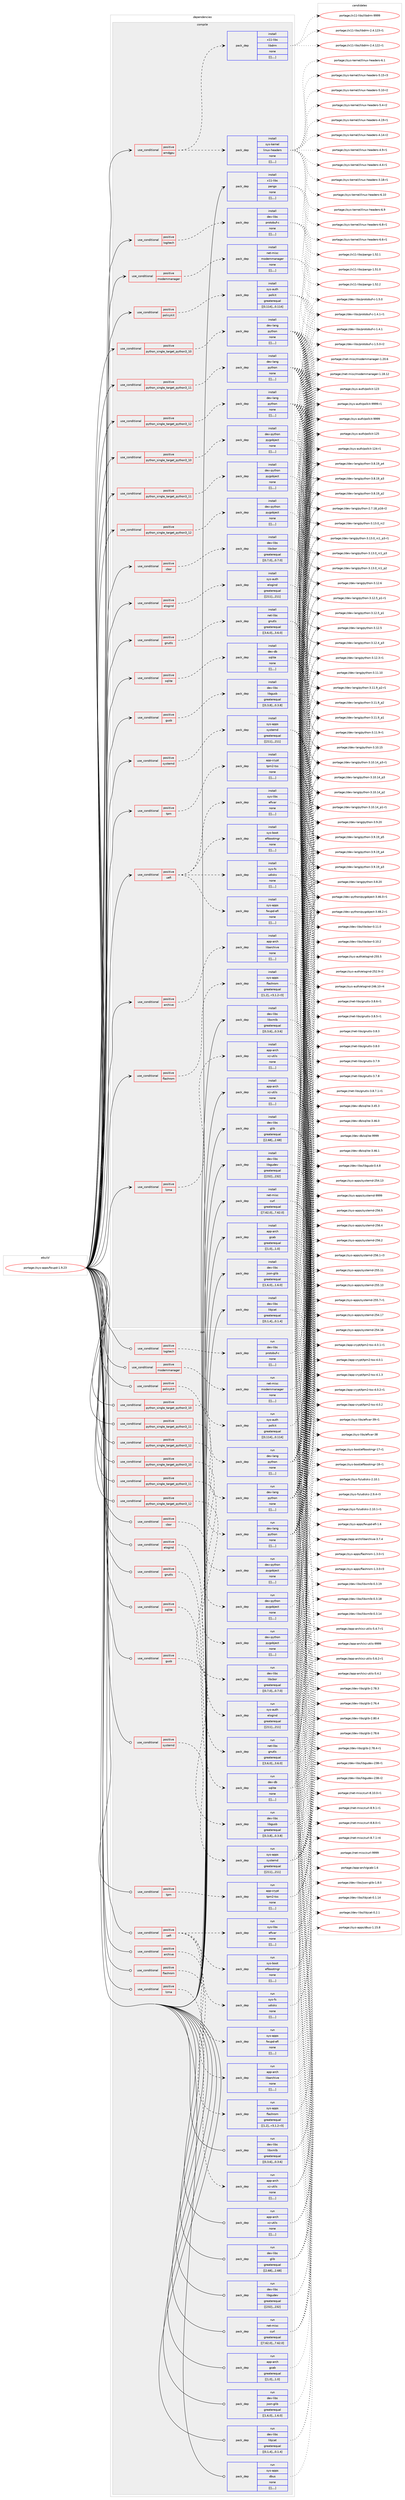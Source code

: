 digraph prolog {

# *************
# Graph options
# *************

newrank=true;
concentrate=true;
compound=true;
graph [rankdir=LR,fontname=Helvetica,fontsize=10,ranksep=1.5];#, ranksep=2.5, nodesep=0.2];
edge  [arrowhead=vee];
node  [fontname=Helvetica,fontsize=10];

# **********
# The ebuild
# **********

subgraph cluster_leftcol {
color=gray;
label=<<i>ebuild</i>>;
id [label="portage://sys-apps/fwupd-1.9.23", color=red, width=4, href="../sys-apps/fwupd-1.9.23.svg"];
}

# ****************
# The dependencies
# ****************

subgraph cluster_midcol {
color=gray;
label=<<i>dependencies</i>>;
subgraph cluster_compile {
fillcolor="#eeeeee";
style=filled;
label=<<i>compile</i>>;
subgraph cond114885 {
dependency436103 [label=<<TABLE BORDER="0" CELLBORDER="1" CELLSPACING="0" CELLPADDING="4"><TR><TD ROWSPAN="3" CELLPADDING="10">use_conditional</TD></TR><TR><TD>positive</TD></TR><TR><TD>amdgpu</TD></TR></TABLE>>, shape=none, color=red];
subgraph pack318165 {
dependency436104 [label=<<TABLE BORDER="0" CELLBORDER="1" CELLSPACING="0" CELLPADDING="4" WIDTH="220"><TR><TD ROWSPAN="6" CELLPADDING="30">pack_dep</TD></TR><TR><TD WIDTH="110">install</TD></TR><TR><TD>sys-kernel</TD></TR><TR><TD>linux-headers</TD></TR><TR><TD>none</TD></TR><TR><TD>[[],,,,]</TD></TR></TABLE>>, shape=none, color=blue];
}
dependency436103:e -> dependency436104:w [weight=20,style="dashed",arrowhead="vee"];
subgraph pack318166 {
dependency436105 [label=<<TABLE BORDER="0" CELLBORDER="1" CELLSPACING="0" CELLPADDING="4" WIDTH="220"><TR><TD ROWSPAN="6" CELLPADDING="30">pack_dep</TD></TR><TR><TD WIDTH="110">install</TD></TR><TR><TD>x11-libs</TD></TR><TR><TD>libdrm</TD></TR><TR><TD>none</TD></TR><TR><TD>[[],,,,]</TD></TR></TABLE>>, shape=none, color=blue];
}
dependency436103:e -> dependency436105:w [weight=20,style="dashed",arrowhead="vee"];
}
id:e -> dependency436103:w [weight=20,style="solid",arrowhead="vee"];
subgraph cond114886 {
dependency436106 [label=<<TABLE BORDER="0" CELLBORDER="1" CELLSPACING="0" CELLPADDING="4"><TR><TD ROWSPAN="3" CELLPADDING="10">use_conditional</TD></TR><TR><TD>positive</TD></TR><TR><TD>archive</TD></TR></TABLE>>, shape=none, color=red];
subgraph pack318167 {
dependency436107 [label=<<TABLE BORDER="0" CELLBORDER="1" CELLSPACING="0" CELLPADDING="4" WIDTH="220"><TR><TD ROWSPAN="6" CELLPADDING="30">pack_dep</TD></TR><TR><TD WIDTH="110">install</TD></TR><TR><TD>app-arch</TD></TR><TR><TD>libarchive</TD></TR><TR><TD>none</TD></TR><TR><TD>[[],,,,]</TD></TR></TABLE>>, shape=none, color=blue];
}
dependency436106:e -> dependency436107:w [weight=20,style="dashed",arrowhead="vee"];
}
id:e -> dependency436106:w [weight=20,style="solid",arrowhead="vee"];
subgraph cond114887 {
dependency436108 [label=<<TABLE BORDER="0" CELLBORDER="1" CELLSPACING="0" CELLPADDING="4"><TR><TD ROWSPAN="3" CELLPADDING="10">use_conditional</TD></TR><TR><TD>positive</TD></TR><TR><TD>cbor</TD></TR></TABLE>>, shape=none, color=red];
subgraph pack318168 {
dependency436109 [label=<<TABLE BORDER="0" CELLBORDER="1" CELLSPACING="0" CELLPADDING="4" WIDTH="220"><TR><TD ROWSPAN="6" CELLPADDING="30">pack_dep</TD></TR><TR><TD WIDTH="110">install</TD></TR><TR><TD>dev-libs</TD></TR><TR><TD>libcbor</TD></TR><TR><TD>greaterequal</TD></TR><TR><TD>[[0,7,0],,,0.7.0]</TD></TR></TABLE>>, shape=none, color=blue];
}
dependency436108:e -> dependency436109:w [weight=20,style="dashed",arrowhead="vee"];
}
id:e -> dependency436108:w [weight=20,style="solid",arrowhead="vee"];
subgraph cond114888 {
dependency436110 [label=<<TABLE BORDER="0" CELLBORDER="1" CELLSPACING="0" CELLPADDING="4"><TR><TD ROWSPAN="3" CELLPADDING="10">use_conditional</TD></TR><TR><TD>positive</TD></TR><TR><TD>elogind</TD></TR></TABLE>>, shape=none, color=red];
subgraph pack318169 {
dependency436111 [label=<<TABLE BORDER="0" CELLBORDER="1" CELLSPACING="0" CELLPADDING="4" WIDTH="220"><TR><TD ROWSPAN="6" CELLPADDING="30">pack_dep</TD></TR><TR><TD WIDTH="110">install</TD></TR><TR><TD>sys-auth</TD></TR><TR><TD>elogind</TD></TR><TR><TD>greaterequal</TD></TR><TR><TD>[[211],,,211]</TD></TR></TABLE>>, shape=none, color=blue];
}
dependency436110:e -> dependency436111:w [weight=20,style="dashed",arrowhead="vee"];
}
id:e -> dependency436110:w [weight=20,style="solid",arrowhead="vee"];
subgraph cond114889 {
dependency436112 [label=<<TABLE BORDER="0" CELLBORDER="1" CELLSPACING="0" CELLPADDING="4"><TR><TD ROWSPAN="3" CELLPADDING="10">use_conditional</TD></TR><TR><TD>positive</TD></TR><TR><TD>flashrom</TD></TR></TABLE>>, shape=none, color=red];
subgraph pack318170 {
dependency436113 [label=<<TABLE BORDER="0" CELLBORDER="1" CELLSPACING="0" CELLPADDING="4" WIDTH="220"><TR><TD ROWSPAN="6" CELLPADDING="30">pack_dep</TD></TR><TR><TD WIDTH="110">install</TD></TR><TR><TD>sys-apps</TD></TR><TR><TD>flashrom</TD></TR><TR><TD>greaterequal</TD></TR><TR><TD>[[1,2],,-r3,1.2-r3]</TD></TR></TABLE>>, shape=none, color=blue];
}
dependency436112:e -> dependency436113:w [weight=20,style="dashed",arrowhead="vee"];
}
id:e -> dependency436112:w [weight=20,style="solid",arrowhead="vee"];
subgraph cond114890 {
dependency436114 [label=<<TABLE BORDER="0" CELLBORDER="1" CELLSPACING="0" CELLPADDING="4"><TR><TD ROWSPAN="3" CELLPADDING="10">use_conditional</TD></TR><TR><TD>positive</TD></TR><TR><TD>gnutls</TD></TR></TABLE>>, shape=none, color=red];
subgraph pack318171 {
dependency436115 [label=<<TABLE BORDER="0" CELLBORDER="1" CELLSPACING="0" CELLPADDING="4" WIDTH="220"><TR><TD ROWSPAN="6" CELLPADDING="30">pack_dep</TD></TR><TR><TD WIDTH="110">install</TD></TR><TR><TD>net-libs</TD></TR><TR><TD>gnutls</TD></TR><TR><TD>greaterequal</TD></TR><TR><TD>[[3,6,0],,,3.6.0]</TD></TR></TABLE>>, shape=none, color=blue];
}
dependency436114:e -> dependency436115:w [weight=20,style="dashed",arrowhead="vee"];
}
id:e -> dependency436114:w [weight=20,style="solid",arrowhead="vee"];
subgraph cond114891 {
dependency436116 [label=<<TABLE BORDER="0" CELLBORDER="1" CELLSPACING="0" CELLPADDING="4"><TR><TD ROWSPAN="3" CELLPADDING="10">use_conditional</TD></TR><TR><TD>positive</TD></TR><TR><TD>gusb</TD></TR></TABLE>>, shape=none, color=red];
subgraph pack318172 {
dependency436117 [label=<<TABLE BORDER="0" CELLBORDER="1" CELLSPACING="0" CELLPADDING="4" WIDTH="220"><TR><TD ROWSPAN="6" CELLPADDING="30">pack_dep</TD></TR><TR><TD WIDTH="110">install</TD></TR><TR><TD>dev-libs</TD></TR><TR><TD>libgusb</TD></TR><TR><TD>greaterequal</TD></TR><TR><TD>[[0,3,8],,,0.3.8]</TD></TR></TABLE>>, shape=none, color=blue];
}
dependency436116:e -> dependency436117:w [weight=20,style="dashed",arrowhead="vee"];
}
id:e -> dependency436116:w [weight=20,style="solid",arrowhead="vee"];
subgraph cond114892 {
dependency436118 [label=<<TABLE BORDER="0" CELLBORDER="1" CELLSPACING="0" CELLPADDING="4"><TR><TD ROWSPAN="3" CELLPADDING="10">use_conditional</TD></TR><TR><TD>positive</TD></TR><TR><TD>logitech</TD></TR></TABLE>>, shape=none, color=red];
subgraph pack318173 {
dependency436119 [label=<<TABLE BORDER="0" CELLBORDER="1" CELLSPACING="0" CELLPADDING="4" WIDTH="220"><TR><TD ROWSPAN="6" CELLPADDING="30">pack_dep</TD></TR><TR><TD WIDTH="110">install</TD></TR><TR><TD>dev-libs</TD></TR><TR><TD>protobuf-c</TD></TR><TR><TD>none</TD></TR><TR><TD>[[],,,,]</TD></TR></TABLE>>, shape=none, color=blue];
}
dependency436118:e -> dependency436119:w [weight=20,style="dashed",arrowhead="vee"];
}
id:e -> dependency436118:w [weight=20,style="solid",arrowhead="vee"];
subgraph cond114893 {
dependency436120 [label=<<TABLE BORDER="0" CELLBORDER="1" CELLSPACING="0" CELLPADDING="4"><TR><TD ROWSPAN="3" CELLPADDING="10">use_conditional</TD></TR><TR><TD>positive</TD></TR><TR><TD>lzma</TD></TR></TABLE>>, shape=none, color=red];
subgraph pack318174 {
dependency436121 [label=<<TABLE BORDER="0" CELLBORDER="1" CELLSPACING="0" CELLPADDING="4" WIDTH="220"><TR><TD ROWSPAN="6" CELLPADDING="30">pack_dep</TD></TR><TR><TD WIDTH="110">install</TD></TR><TR><TD>app-arch</TD></TR><TR><TD>xz-utils</TD></TR><TR><TD>none</TD></TR><TR><TD>[[],,,,]</TD></TR></TABLE>>, shape=none, color=blue];
}
dependency436120:e -> dependency436121:w [weight=20,style="dashed",arrowhead="vee"];
}
id:e -> dependency436120:w [weight=20,style="solid",arrowhead="vee"];
subgraph cond114894 {
dependency436122 [label=<<TABLE BORDER="0" CELLBORDER="1" CELLSPACING="0" CELLPADDING="4"><TR><TD ROWSPAN="3" CELLPADDING="10">use_conditional</TD></TR><TR><TD>positive</TD></TR><TR><TD>modemmanager</TD></TR></TABLE>>, shape=none, color=red];
subgraph pack318175 {
dependency436123 [label=<<TABLE BORDER="0" CELLBORDER="1" CELLSPACING="0" CELLPADDING="4" WIDTH="220"><TR><TD ROWSPAN="6" CELLPADDING="30">pack_dep</TD></TR><TR><TD WIDTH="110">install</TD></TR><TR><TD>net-misc</TD></TR><TR><TD>modemmanager</TD></TR><TR><TD>none</TD></TR><TR><TD>[[],,,,]</TD></TR></TABLE>>, shape=none, color=blue];
}
dependency436122:e -> dependency436123:w [weight=20,style="dashed",arrowhead="vee"];
}
id:e -> dependency436122:w [weight=20,style="solid",arrowhead="vee"];
subgraph cond114895 {
dependency436124 [label=<<TABLE BORDER="0" CELLBORDER="1" CELLSPACING="0" CELLPADDING="4"><TR><TD ROWSPAN="3" CELLPADDING="10">use_conditional</TD></TR><TR><TD>positive</TD></TR><TR><TD>policykit</TD></TR></TABLE>>, shape=none, color=red];
subgraph pack318176 {
dependency436125 [label=<<TABLE BORDER="0" CELLBORDER="1" CELLSPACING="0" CELLPADDING="4" WIDTH="220"><TR><TD ROWSPAN="6" CELLPADDING="30">pack_dep</TD></TR><TR><TD WIDTH="110">install</TD></TR><TR><TD>sys-auth</TD></TR><TR><TD>polkit</TD></TR><TR><TD>greaterequal</TD></TR><TR><TD>[[0,114],,,0.114]</TD></TR></TABLE>>, shape=none, color=blue];
}
dependency436124:e -> dependency436125:w [weight=20,style="dashed",arrowhead="vee"];
}
id:e -> dependency436124:w [weight=20,style="solid",arrowhead="vee"];
subgraph cond114896 {
dependency436126 [label=<<TABLE BORDER="0" CELLBORDER="1" CELLSPACING="0" CELLPADDING="4"><TR><TD ROWSPAN="3" CELLPADDING="10">use_conditional</TD></TR><TR><TD>positive</TD></TR><TR><TD>python_single_target_python3_10</TD></TR></TABLE>>, shape=none, color=red];
subgraph pack318177 {
dependency436127 [label=<<TABLE BORDER="0" CELLBORDER="1" CELLSPACING="0" CELLPADDING="4" WIDTH="220"><TR><TD ROWSPAN="6" CELLPADDING="30">pack_dep</TD></TR><TR><TD WIDTH="110">install</TD></TR><TR><TD>dev-lang</TD></TR><TR><TD>python</TD></TR><TR><TD>none</TD></TR><TR><TD>[[],,,,]</TD></TR></TABLE>>, shape=none, color=blue];
}
dependency436126:e -> dependency436127:w [weight=20,style="dashed",arrowhead="vee"];
}
id:e -> dependency436126:w [weight=20,style="solid",arrowhead="vee"];
subgraph cond114897 {
dependency436128 [label=<<TABLE BORDER="0" CELLBORDER="1" CELLSPACING="0" CELLPADDING="4"><TR><TD ROWSPAN="3" CELLPADDING="10">use_conditional</TD></TR><TR><TD>positive</TD></TR><TR><TD>python_single_target_python3_10</TD></TR></TABLE>>, shape=none, color=red];
subgraph pack318178 {
dependency436129 [label=<<TABLE BORDER="0" CELLBORDER="1" CELLSPACING="0" CELLPADDING="4" WIDTH="220"><TR><TD ROWSPAN="6" CELLPADDING="30">pack_dep</TD></TR><TR><TD WIDTH="110">install</TD></TR><TR><TD>dev-python</TD></TR><TR><TD>pygobject</TD></TR><TR><TD>none</TD></TR><TR><TD>[[],,,,]</TD></TR></TABLE>>, shape=none, color=blue];
}
dependency436128:e -> dependency436129:w [weight=20,style="dashed",arrowhead="vee"];
}
id:e -> dependency436128:w [weight=20,style="solid",arrowhead="vee"];
subgraph cond114898 {
dependency436130 [label=<<TABLE BORDER="0" CELLBORDER="1" CELLSPACING="0" CELLPADDING="4"><TR><TD ROWSPAN="3" CELLPADDING="10">use_conditional</TD></TR><TR><TD>positive</TD></TR><TR><TD>python_single_target_python3_11</TD></TR></TABLE>>, shape=none, color=red];
subgraph pack318179 {
dependency436131 [label=<<TABLE BORDER="0" CELLBORDER="1" CELLSPACING="0" CELLPADDING="4" WIDTH="220"><TR><TD ROWSPAN="6" CELLPADDING="30">pack_dep</TD></TR><TR><TD WIDTH="110">install</TD></TR><TR><TD>dev-lang</TD></TR><TR><TD>python</TD></TR><TR><TD>none</TD></TR><TR><TD>[[],,,,]</TD></TR></TABLE>>, shape=none, color=blue];
}
dependency436130:e -> dependency436131:w [weight=20,style="dashed",arrowhead="vee"];
}
id:e -> dependency436130:w [weight=20,style="solid",arrowhead="vee"];
subgraph cond114899 {
dependency436132 [label=<<TABLE BORDER="0" CELLBORDER="1" CELLSPACING="0" CELLPADDING="4"><TR><TD ROWSPAN="3" CELLPADDING="10">use_conditional</TD></TR><TR><TD>positive</TD></TR><TR><TD>python_single_target_python3_11</TD></TR></TABLE>>, shape=none, color=red];
subgraph pack318180 {
dependency436133 [label=<<TABLE BORDER="0" CELLBORDER="1" CELLSPACING="0" CELLPADDING="4" WIDTH="220"><TR><TD ROWSPAN="6" CELLPADDING="30">pack_dep</TD></TR><TR><TD WIDTH="110">install</TD></TR><TR><TD>dev-python</TD></TR><TR><TD>pygobject</TD></TR><TR><TD>none</TD></TR><TR><TD>[[],,,,]</TD></TR></TABLE>>, shape=none, color=blue];
}
dependency436132:e -> dependency436133:w [weight=20,style="dashed",arrowhead="vee"];
}
id:e -> dependency436132:w [weight=20,style="solid",arrowhead="vee"];
subgraph cond114900 {
dependency436134 [label=<<TABLE BORDER="0" CELLBORDER="1" CELLSPACING="0" CELLPADDING="4"><TR><TD ROWSPAN="3" CELLPADDING="10">use_conditional</TD></TR><TR><TD>positive</TD></TR><TR><TD>python_single_target_python3_12</TD></TR></TABLE>>, shape=none, color=red];
subgraph pack318181 {
dependency436135 [label=<<TABLE BORDER="0" CELLBORDER="1" CELLSPACING="0" CELLPADDING="4" WIDTH="220"><TR><TD ROWSPAN="6" CELLPADDING="30">pack_dep</TD></TR><TR><TD WIDTH="110">install</TD></TR><TR><TD>dev-lang</TD></TR><TR><TD>python</TD></TR><TR><TD>none</TD></TR><TR><TD>[[],,,,]</TD></TR></TABLE>>, shape=none, color=blue];
}
dependency436134:e -> dependency436135:w [weight=20,style="dashed",arrowhead="vee"];
}
id:e -> dependency436134:w [weight=20,style="solid",arrowhead="vee"];
subgraph cond114901 {
dependency436136 [label=<<TABLE BORDER="0" CELLBORDER="1" CELLSPACING="0" CELLPADDING="4"><TR><TD ROWSPAN="3" CELLPADDING="10">use_conditional</TD></TR><TR><TD>positive</TD></TR><TR><TD>python_single_target_python3_12</TD></TR></TABLE>>, shape=none, color=red];
subgraph pack318182 {
dependency436137 [label=<<TABLE BORDER="0" CELLBORDER="1" CELLSPACING="0" CELLPADDING="4" WIDTH="220"><TR><TD ROWSPAN="6" CELLPADDING="30">pack_dep</TD></TR><TR><TD WIDTH="110">install</TD></TR><TR><TD>dev-python</TD></TR><TR><TD>pygobject</TD></TR><TR><TD>none</TD></TR><TR><TD>[[],,,,]</TD></TR></TABLE>>, shape=none, color=blue];
}
dependency436136:e -> dependency436137:w [weight=20,style="dashed",arrowhead="vee"];
}
id:e -> dependency436136:w [weight=20,style="solid",arrowhead="vee"];
subgraph cond114902 {
dependency436138 [label=<<TABLE BORDER="0" CELLBORDER="1" CELLSPACING="0" CELLPADDING="4"><TR><TD ROWSPAN="3" CELLPADDING="10">use_conditional</TD></TR><TR><TD>positive</TD></TR><TR><TD>sqlite</TD></TR></TABLE>>, shape=none, color=red];
subgraph pack318183 {
dependency436139 [label=<<TABLE BORDER="0" CELLBORDER="1" CELLSPACING="0" CELLPADDING="4" WIDTH="220"><TR><TD ROWSPAN="6" CELLPADDING="30">pack_dep</TD></TR><TR><TD WIDTH="110">install</TD></TR><TR><TD>dev-db</TD></TR><TR><TD>sqlite</TD></TR><TR><TD>none</TD></TR><TR><TD>[[],,,,]</TD></TR></TABLE>>, shape=none, color=blue];
}
dependency436138:e -> dependency436139:w [weight=20,style="dashed",arrowhead="vee"];
}
id:e -> dependency436138:w [weight=20,style="solid",arrowhead="vee"];
subgraph cond114903 {
dependency436140 [label=<<TABLE BORDER="0" CELLBORDER="1" CELLSPACING="0" CELLPADDING="4"><TR><TD ROWSPAN="3" CELLPADDING="10">use_conditional</TD></TR><TR><TD>positive</TD></TR><TR><TD>systemd</TD></TR></TABLE>>, shape=none, color=red];
subgraph pack318184 {
dependency436141 [label=<<TABLE BORDER="0" CELLBORDER="1" CELLSPACING="0" CELLPADDING="4" WIDTH="220"><TR><TD ROWSPAN="6" CELLPADDING="30">pack_dep</TD></TR><TR><TD WIDTH="110">install</TD></TR><TR><TD>sys-apps</TD></TR><TR><TD>systemd</TD></TR><TR><TD>greaterequal</TD></TR><TR><TD>[[211],,,211]</TD></TR></TABLE>>, shape=none, color=blue];
}
dependency436140:e -> dependency436141:w [weight=20,style="dashed",arrowhead="vee"];
}
id:e -> dependency436140:w [weight=20,style="solid",arrowhead="vee"];
subgraph cond114904 {
dependency436142 [label=<<TABLE BORDER="0" CELLBORDER="1" CELLSPACING="0" CELLPADDING="4"><TR><TD ROWSPAN="3" CELLPADDING="10">use_conditional</TD></TR><TR><TD>positive</TD></TR><TR><TD>tpm</TD></TR></TABLE>>, shape=none, color=red];
subgraph pack318185 {
dependency436143 [label=<<TABLE BORDER="0" CELLBORDER="1" CELLSPACING="0" CELLPADDING="4" WIDTH="220"><TR><TD ROWSPAN="6" CELLPADDING="30">pack_dep</TD></TR><TR><TD WIDTH="110">install</TD></TR><TR><TD>app-crypt</TD></TR><TR><TD>tpm2-tss</TD></TR><TR><TD>none</TD></TR><TR><TD>[[],,,,]</TD></TR></TABLE>>, shape=none, color=blue];
}
dependency436142:e -> dependency436143:w [weight=20,style="dashed",arrowhead="vee"];
}
id:e -> dependency436142:w [weight=20,style="solid",arrowhead="vee"];
subgraph cond114905 {
dependency436144 [label=<<TABLE BORDER="0" CELLBORDER="1" CELLSPACING="0" CELLPADDING="4"><TR><TD ROWSPAN="3" CELLPADDING="10">use_conditional</TD></TR><TR><TD>positive</TD></TR><TR><TD>uefi</TD></TR></TABLE>>, shape=none, color=red];
subgraph pack318186 {
dependency436145 [label=<<TABLE BORDER="0" CELLBORDER="1" CELLSPACING="0" CELLPADDING="4" WIDTH="220"><TR><TD ROWSPAN="6" CELLPADDING="30">pack_dep</TD></TR><TR><TD WIDTH="110">install</TD></TR><TR><TD>sys-apps</TD></TR><TR><TD>fwupd-efi</TD></TR><TR><TD>none</TD></TR><TR><TD>[[],,,,]</TD></TR></TABLE>>, shape=none, color=blue];
}
dependency436144:e -> dependency436145:w [weight=20,style="dashed",arrowhead="vee"];
subgraph pack318187 {
dependency436146 [label=<<TABLE BORDER="0" CELLBORDER="1" CELLSPACING="0" CELLPADDING="4" WIDTH="220"><TR><TD ROWSPAN="6" CELLPADDING="30">pack_dep</TD></TR><TR><TD WIDTH="110">install</TD></TR><TR><TD>sys-boot</TD></TR><TR><TD>efibootmgr</TD></TR><TR><TD>none</TD></TR><TR><TD>[[],,,,]</TD></TR></TABLE>>, shape=none, color=blue];
}
dependency436144:e -> dependency436146:w [weight=20,style="dashed",arrowhead="vee"];
subgraph pack318188 {
dependency436147 [label=<<TABLE BORDER="0" CELLBORDER="1" CELLSPACING="0" CELLPADDING="4" WIDTH="220"><TR><TD ROWSPAN="6" CELLPADDING="30">pack_dep</TD></TR><TR><TD WIDTH="110">install</TD></TR><TR><TD>sys-fs</TD></TR><TR><TD>udisks</TD></TR><TR><TD>none</TD></TR><TR><TD>[[],,,,]</TD></TR></TABLE>>, shape=none, color=blue];
}
dependency436144:e -> dependency436147:w [weight=20,style="dashed",arrowhead="vee"];
subgraph pack318189 {
dependency436148 [label=<<TABLE BORDER="0" CELLBORDER="1" CELLSPACING="0" CELLPADDING="4" WIDTH="220"><TR><TD ROWSPAN="6" CELLPADDING="30">pack_dep</TD></TR><TR><TD WIDTH="110">install</TD></TR><TR><TD>sys-libs</TD></TR><TR><TD>efivar</TD></TR><TR><TD>none</TD></TR><TR><TD>[[],,,,]</TD></TR></TABLE>>, shape=none, color=blue];
}
dependency436144:e -> dependency436148:w [weight=20,style="dashed",arrowhead="vee"];
}
id:e -> dependency436144:w [weight=20,style="solid",arrowhead="vee"];
subgraph pack318190 {
dependency436149 [label=<<TABLE BORDER="0" CELLBORDER="1" CELLSPACING="0" CELLPADDING="4" WIDTH="220"><TR><TD ROWSPAN="6" CELLPADDING="30">pack_dep</TD></TR><TR><TD WIDTH="110">install</TD></TR><TR><TD>app-arch</TD></TR><TR><TD>gcab</TD></TR><TR><TD>greaterequal</TD></TR><TR><TD>[[1,0],,,1.0]</TD></TR></TABLE>>, shape=none, color=blue];
}
id:e -> dependency436149:w [weight=20,style="solid",arrowhead="vee"];
subgraph pack318191 {
dependency436150 [label=<<TABLE BORDER="0" CELLBORDER="1" CELLSPACING="0" CELLPADDING="4" WIDTH="220"><TR><TD ROWSPAN="6" CELLPADDING="30">pack_dep</TD></TR><TR><TD WIDTH="110">install</TD></TR><TR><TD>app-arch</TD></TR><TR><TD>xz-utils</TD></TR><TR><TD>none</TD></TR><TR><TD>[[],,,,]</TD></TR></TABLE>>, shape=none, color=blue];
}
id:e -> dependency436150:w [weight=20,style="solid",arrowhead="vee"];
subgraph pack318192 {
dependency436151 [label=<<TABLE BORDER="0" CELLBORDER="1" CELLSPACING="0" CELLPADDING="4" WIDTH="220"><TR><TD ROWSPAN="6" CELLPADDING="30">pack_dep</TD></TR><TR><TD WIDTH="110">install</TD></TR><TR><TD>dev-libs</TD></TR><TR><TD>glib</TD></TR><TR><TD>greaterequal</TD></TR><TR><TD>[[2,68],,,2.68]</TD></TR></TABLE>>, shape=none, color=blue];
}
id:e -> dependency436151:w [weight=20,style="solid",arrowhead="vee"];
subgraph pack318193 {
dependency436152 [label=<<TABLE BORDER="0" CELLBORDER="1" CELLSPACING="0" CELLPADDING="4" WIDTH="220"><TR><TD ROWSPAN="6" CELLPADDING="30">pack_dep</TD></TR><TR><TD WIDTH="110">install</TD></TR><TR><TD>dev-libs</TD></TR><TR><TD>json-glib</TD></TR><TR><TD>greaterequal</TD></TR><TR><TD>[[1,6,0],,,1.6.0]</TD></TR></TABLE>>, shape=none, color=blue];
}
id:e -> dependency436152:w [weight=20,style="solid",arrowhead="vee"];
subgraph pack318194 {
dependency436153 [label=<<TABLE BORDER="0" CELLBORDER="1" CELLSPACING="0" CELLPADDING="4" WIDTH="220"><TR><TD ROWSPAN="6" CELLPADDING="30">pack_dep</TD></TR><TR><TD WIDTH="110">install</TD></TR><TR><TD>dev-libs</TD></TR><TR><TD>libgudev</TD></TR><TR><TD>greaterequal</TD></TR><TR><TD>[[232],,,232]</TD></TR></TABLE>>, shape=none, color=blue];
}
id:e -> dependency436153:w [weight=20,style="solid",arrowhead="vee"];
subgraph pack318195 {
dependency436154 [label=<<TABLE BORDER="0" CELLBORDER="1" CELLSPACING="0" CELLPADDING="4" WIDTH="220"><TR><TD ROWSPAN="6" CELLPADDING="30">pack_dep</TD></TR><TR><TD WIDTH="110">install</TD></TR><TR><TD>dev-libs</TD></TR><TR><TD>libjcat</TD></TR><TR><TD>greaterequal</TD></TR><TR><TD>[[0,1,4],,,0.1.4]</TD></TR></TABLE>>, shape=none, color=blue];
}
id:e -> dependency436154:w [weight=20,style="solid",arrowhead="vee"];
subgraph pack318196 {
dependency436155 [label=<<TABLE BORDER="0" CELLBORDER="1" CELLSPACING="0" CELLPADDING="4" WIDTH="220"><TR><TD ROWSPAN="6" CELLPADDING="30">pack_dep</TD></TR><TR><TD WIDTH="110">install</TD></TR><TR><TD>dev-libs</TD></TR><TR><TD>libxmlb</TD></TR><TR><TD>greaterequal</TD></TR><TR><TD>[[0,3,6],,,0.3.6]</TD></TR></TABLE>>, shape=none, color=blue];
}
id:e -> dependency436155:w [weight=20,style="solid",arrowhead="vee"];
subgraph pack318197 {
dependency436156 [label=<<TABLE BORDER="0" CELLBORDER="1" CELLSPACING="0" CELLPADDING="4" WIDTH="220"><TR><TD ROWSPAN="6" CELLPADDING="30">pack_dep</TD></TR><TR><TD WIDTH="110">install</TD></TR><TR><TD>net-misc</TD></TR><TR><TD>curl</TD></TR><TR><TD>greaterequal</TD></TR><TR><TD>[[7,62,0],,,7.62.0]</TD></TR></TABLE>>, shape=none, color=blue];
}
id:e -> dependency436156:w [weight=20,style="solid",arrowhead="vee"];
subgraph pack318198 {
dependency436157 [label=<<TABLE BORDER="0" CELLBORDER="1" CELLSPACING="0" CELLPADDING="4" WIDTH="220"><TR><TD ROWSPAN="6" CELLPADDING="30">pack_dep</TD></TR><TR><TD WIDTH="110">install</TD></TR><TR><TD>x11-libs</TD></TR><TR><TD>pango</TD></TR><TR><TD>none</TD></TR><TR><TD>[[],,,,]</TD></TR></TABLE>>, shape=none, color=blue];
}
id:e -> dependency436157:w [weight=20,style="solid",arrowhead="vee"];
}
subgraph cluster_compileandrun {
fillcolor="#eeeeee";
style=filled;
label=<<i>compile and run</i>>;
}
subgraph cluster_run {
fillcolor="#eeeeee";
style=filled;
label=<<i>run</i>>;
subgraph cond114906 {
dependency436158 [label=<<TABLE BORDER="0" CELLBORDER="1" CELLSPACING="0" CELLPADDING="4"><TR><TD ROWSPAN="3" CELLPADDING="10">use_conditional</TD></TR><TR><TD>positive</TD></TR><TR><TD>archive</TD></TR></TABLE>>, shape=none, color=red];
subgraph pack318199 {
dependency436159 [label=<<TABLE BORDER="0" CELLBORDER="1" CELLSPACING="0" CELLPADDING="4" WIDTH="220"><TR><TD ROWSPAN="6" CELLPADDING="30">pack_dep</TD></TR><TR><TD WIDTH="110">run</TD></TR><TR><TD>app-arch</TD></TR><TR><TD>libarchive</TD></TR><TR><TD>none</TD></TR><TR><TD>[[],,,,]</TD></TR></TABLE>>, shape=none, color=blue];
}
dependency436158:e -> dependency436159:w [weight=20,style="dashed",arrowhead="vee"];
}
id:e -> dependency436158:w [weight=20,style="solid",arrowhead="odot"];
subgraph cond114907 {
dependency436160 [label=<<TABLE BORDER="0" CELLBORDER="1" CELLSPACING="0" CELLPADDING="4"><TR><TD ROWSPAN="3" CELLPADDING="10">use_conditional</TD></TR><TR><TD>positive</TD></TR><TR><TD>cbor</TD></TR></TABLE>>, shape=none, color=red];
subgraph pack318200 {
dependency436161 [label=<<TABLE BORDER="0" CELLBORDER="1" CELLSPACING="0" CELLPADDING="4" WIDTH="220"><TR><TD ROWSPAN="6" CELLPADDING="30">pack_dep</TD></TR><TR><TD WIDTH="110">run</TD></TR><TR><TD>dev-libs</TD></TR><TR><TD>libcbor</TD></TR><TR><TD>greaterequal</TD></TR><TR><TD>[[0,7,0],,,0.7.0]</TD></TR></TABLE>>, shape=none, color=blue];
}
dependency436160:e -> dependency436161:w [weight=20,style="dashed",arrowhead="vee"];
}
id:e -> dependency436160:w [weight=20,style="solid",arrowhead="odot"];
subgraph cond114908 {
dependency436162 [label=<<TABLE BORDER="0" CELLBORDER="1" CELLSPACING="0" CELLPADDING="4"><TR><TD ROWSPAN="3" CELLPADDING="10">use_conditional</TD></TR><TR><TD>positive</TD></TR><TR><TD>elogind</TD></TR></TABLE>>, shape=none, color=red];
subgraph pack318201 {
dependency436163 [label=<<TABLE BORDER="0" CELLBORDER="1" CELLSPACING="0" CELLPADDING="4" WIDTH="220"><TR><TD ROWSPAN="6" CELLPADDING="30">pack_dep</TD></TR><TR><TD WIDTH="110">run</TD></TR><TR><TD>sys-auth</TD></TR><TR><TD>elogind</TD></TR><TR><TD>greaterequal</TD></TR><TR><TD>[[211],,,211]</TD></TR></TABLE>>, shape=none, color=blue];
}
dependency436162:e -> dependency436163:w [weight=20,style="dashed",arrowhead="vee"];
}
id:e -> dependency436162:w [weight=20,style="solid",arrowhead="odot"];
subgraph cond114909 {
dependency436164 [label=<<TABLE BORDER="0" CELLBORDER="1" CELLSPACING="0" CELLPADDING="4"><TR><TD ROWSPAN="3" CELLPADDING="10">use_conditional</TD></TR><TR><TD>positive</TD></TR><TR><TD>flashrom</TD></TR></TABLE>>, shape=none, color=red];
subgraph pack318202 {
dependency436165 [label=<<TABLE BORDER="0" CELLBORDER="1" CELLSPACING="0" CELLPADDING="4" WIDTH="220"><TR><TD ROWSPAN="6" CELLPADDING="30">pack_dep</TD></TR><TR><TD WIDTH="110">run</TD></TR><TR><TD>sys-apps</TD></TR><TR><TD>flashrom</TD></TR><TR><TD>greaterequal</TD></TR><TR><TD>[[1,2],,-r3,1.2-r3]</TD></TR></TABLE>>, shape=none, color=blue];
}
dependency436164:e -> dependency436165:w [weight=20,style="dashed",arrowhead="vee"];
}
id:e -> dependency436164:w [weight=20,style="solid",arrowhead="odot"];
subgraph cond114910 {
dependency436166 [label=<<TABLE BORDER="0" CELLBORDER="1" CELLSPACING="0" CELLPADDING="4"><TR><TD ROWSPAN="3" CELLPADDING="10">use_conditional</TD></TR><TR><TD>positive</TD></TR><TR><TD>gnutls</TD></TR></TABLE>>, shape=none, color=red];
subgraph pack318203 {
dependency436167 [label=<<TABLE BORDER="0" CELLBORDER="1" CELLSPACING="0" CELLPADDING="4" WIDTH="220"><TR><TD ROWSPAN="6" CELLPADDING="30">pack_dep</TD></TR><TR><TD WIDTH="110">run</TD></TR><TR><TD>net-libs</TD></TR><TR><TD>gnutls</TD></TR><TR><TD>greaterequal</TD></TR><TR><TD>[[3,6,0],,,3.6.0]</TD></TR></TABLE>>, shape=none, color=blue];
}
dependency436166:e -> dependency436167:w [weight=20,style="dashed",arrowhead="vee"];
}
id:e -> dependency436166:w [weight=20,style="solid",arrowhead="odot"];
subgraph cond114911 {
dependency436168 [label=<<TABLE BORDER="0" CELLBORDER="1" CELLSPACING="0" CELLPADDING="4"><TR><TD ROWSPAN="3" CELLPADDING="10">use_conditional</TD></TR><TR><TD>positive</TD></TR><TR><TD>gusb</TD></TR></TABLE>>, shape=none, color=red];
subgraph pack318204 {
dependency436169 [label=<<TABLE BORDER="0" CELLBORDER="1" CELLSPACING="0" CELLPADDING="4" WIDTH="220"><TR><TD ROWSPAN="6" CELLPADDING="30">pack_dep</TD></TR><TR><TD WIDTH="110">run</TD></TR><TR><TD>dev-libs</TD></TR><TR><TD>libgusb</TD></TR><TR><TD>greaterequal</TD></TR><TR><TD>[[0,3,8],,,0.3.8]</TD></TR></TABLE>>, shape=none, color=blue];
}
dependency436168:e -> dependency436169:w [weight=20,style="dashed",arrowhead="vee"];
}
id:e -> dependency436168:w [weight=20,style="solid",arrowhead="odot"];
subgraph cond114912 {
dependency436170 [label=<<TABLE BORDER="0" CELLBORDER="1" CELLSPACING="0" CELLPADDING="4"><TR><TD ROWSPAN="3" CELLPADDING="10">use_conditional</TD></TR><TR><TD>positive</TD></TR><TR><TD>logitech</TD></TR></TABLE>>, shape=none, color=red];
subgraph pack318205 {
dependency436171 [label=<<TABLE BORDER="0" CELLBORDER="1" CELLSPACING="0" CELLPADDING="4" WIDTH="220"><TR><TD ROWSPAN="6" CELLPADDING="30">pack_dep</TD></TR><TR><TD WIDTH="110">run</TD></TR><TR><TD>dev-libs</TD></TR><TR><TD>protobuf-c</TD></TR><TR><TD>none</TD></TR><TR><TD>[[],,,,]</TD></TR></TABLE>>, shape=none, color=blue];
}
dependency436170:e -> dependency436171:w [weight=20,style="dashed",arrowhead="vee"];
}
id:e -> dependency436170:w [weight=20,style="solid",arrowhead="odot"];
subgraph cond114913 {
dependency436172 [label=<<TABLE BORDER="0" CELLBORDER="1" CELLSPACING="0" CELLPADDING="4"><TR><TD ROWSPAN="3" CELLPADDING="10">use_conditional</TD></TR><TR><TD>positive</TD></TR><TR><TD>lzma</TD></TR></TABLE>>, shape=none, color=red];
subgraph pack318206 {
dependency436173 [label=<<TABLE BORDER="0" CELLBORDER="1" CELLSPACING="0" CELLPADDING="4" WIDTH="220"><TR><TD ROWSPAN="6" CELLPADDING="30">pack_dep</TD></TR><TR><TD WIDTH="110">run</TD></TR><TR><TD>app-arch</TD></TR><TR><TD>xz-utils</TD></TR><TR><TD>none</TD></TR><TR><TD>[[],,,,]</TD></TR></TABLE>>, shape=none, color=blue];
}
dependency436172:e -> dependency436173:w [weight=20,style="dashed",arrowhead="vee"];
}
id:e -> dependency436172:w [weight=20,style="solid",arrowhead="odot"];
subgraph cond114914 {
dependency436174 [label=<<TABLE BORDER="0" CELLBORDER="1" CELLSPACING="0" CELLPADDING="4"><TR><TD ROWSPAN="3" CELLPADDING="10">use_conditional</TD></TR><TR><TD>positive</TD></TR><TR><TD>modemmanager</TD></TR></TABLE>>, shape=none, color=red];
subgraph pack318207 {
dependency436175 [label=<<TABLE BORDER="0" CELLBORDER="1" CELLSPACING="0" CELLPADDING="4" WIDTH="220"><TR><TD ROWSPAN="6" CELLPADDING="30">pack_dep</TD></TR><TR><TD WIDTH="110">run</TD></TR><TR><TD>net-misc</TD></TR><TR><TD>modemmanager</TD></TR><TR><TD>none</TD></TR><TR><TD>[[],,,,]</TD></TR></TABLE>>, shape=none, color=blue];
}
dependency436174:e -> dependency436175:w [weight=20,style="dashed",arrowhead="vee"];
}
id:e -> dependency436174:w [weight=20,style="solid",arrowhead="odot"];
subgraph cond114915 {
dependency436176 [label=<<TABLE BORDER="0" CELLBORDER="1" CELLSPACING="0" CELLPADDING="4"><TR><TD ROWSPAN="3" CELLPADDING="10">use_conditional</TD></TR><TR><TD>positive</TD></TR><TR><TD>policykit</TD></TR></TABLE>>, shape=none, color=red];
subgraph pack318208 {
dependency436177 [label=<<TABLE BORDER="0" CELLBORDER="1" CELLSPACING="0" CELLPADDING="4" WIDTH="220"><TR><TD ROWSPAN="6" CELLPADDING="30">pack_dep</TD></TR><TR><TD WIDTH="110">run</TD></TR><TR><TD>sys-auth</TD></TR><TR><TD>polkit</TD></TR><TR><TD>greaterequal</TD></TR><TR><TD>[[0,114],,,0.114]</TD></TR></TABLE>>, shape=none, color=blue];
}
dependency436176:e -> dependency436177:w [weight=20,style="dashed",arrowhead="vee"];
}
id:e -> dependency436176:w [weight=20,style="solid",arrowhead="odot"];
subgraph cond114916 {
dependency436178 [label=<<TABLE BORDER="0" CELLBORDER="1" CELLSPACING="0" CELLPADDING="4"><TR><TD ROWSPAN="3" CELLPADDING="10">use_conditional</TD></TR><TR><TD>positive</TD></TR><TR><TD>python_single_target_python3_10</TD></TR></TABLE>>, shape=none, color=red];
subgraph pack318209 {
dependency436179 [label=<<TABLE BORDER="0" CELLBORDER="1" CELLSPACING="0" CELLPADDING="4" WIDTH="220"><TR><TD ROWSPAN="6" CELLPADDING="30">pack_dep</TD></TR><TR><TD WIDTH="110">run</TD></TR><TR><TD>dev-lang</TD></TR><TR><TD>python</TD></TR><TR><TD>none</TD></TR><TR><TD>[[],,,,]</TD></TR></TABLE>>, shape=none, color=blue];
}
dependency436178:e -> dependency436179:w [weight=20,style="dashed",arrowhead="vee"];
}
id:e -> dependency436178:w [weight=20,style="solid",arrowhead="odot"];
subgraph cond114917 {
dependency436180 [label=<<TABLE BORDER="0" CELLBORDER="1" CELLSPACING="0" CELLPADDING="4"><TR><TD ROWSPAN="3" CELLPADDING="10">use_conditional</TD></TR><TR><TD>positive</TD></TR><TR><TD>python_single_target_python3_10</TD></TR></TABLE>>, shape=none, color=red];
subgraph pack318210 {
dependency436181 [label=<<TABLE BORDER="0" CELLBORDER="1" CELLSPACING="0" CELLPADDING="4" WIDTH="220"><TR><TD ROWSPAN="6" CELLPADDING="30">pack_dep</TD></TR><TR><TD WIDTH="110">run</TD></TR><TR><TD>dev-python</TD></TR><TR><TD>pygobject</TD></TR><TR><TD>none</TD></TR><TR><TD>[[],,,,]</TD></TR></TABLE>>, shape=none, color=blue];
}
dependency436180:e -> dependency436181:w [weight=20,style="dashed",arrowhead="vee"];
}
id:e -> dependency436180:w [weight=20,style="solid",arrowhead="odot"];
subgraph cond114918 {
dependency436182 [label=<<TABLE BORDER="0" CELLBORDER="1" CELLSPACING="0" CELLPADDING="4"><TR><TD ROWSPAN="3" CELLPADDING="10">use_conditional</TD></TR><TR><TD>positive</TD></TR><TR><TD>python_single_target_python3_11</TD></TR></TABLE>>, shape=none, color=red];
subgraph pack318211 {
dependency436183 [label=<<TABLE BORDER="0" CELLBORDER="1" CELLSPACING="0" CELLPADDING="4" WIDTH="220"><TR><TD ROWSPAN="6" CELLPADDING="30">pack_dep</TD></TR><TR><TD WIDTH="110">run</TD></TR><TR><TD>dev-lang</TD></TR><TR><TD>python</TD></TR><TR><TD>none</TD></TR><TR><TD>[[],,,,]</TD></TR></TABLE>>, shape=none, color=blue];
}
dependency436182:e -> dependency436183:w [weight=20,style="dashed",arrowhead="vee"];
}
id:e -> dependency436182:w [weight=20,style="solid",arrowhead="odot"];
subgraph cond114919 {
dependency436184 [label=<<TABLE BORDER="0" CELLBORDER="1" CELLSPACING="0" CELLPADDING="4"><TR><TD ROWSPAN="3" CELLPADDING="10">use_conditional</TD></TR><TR><TD>positive</TD></TR><TR><TD>python_single_target_python3_11</TD></TR></TABLE>>, shape=none, color=red];
subgraph pack318212 {
dependency436185 [label=<<TABLE BORDER="0" CELLBORDER="1" CELLSPACING="0" CELLPADDING="4" WIDTH="220"><TR><TD ROWSPAN="6" CELLPADDING="30">pack_dep</TD></TR><TR><TD WIDTH="110">run</TD></TR><TR><TD>dev-python</TD></TR><TR><TD>pygobject</TD></TR><TR><TD>none</TD></TR><TR><TD>[[],,,,]</TD></TR></TABLE>>, shape=none, color=blue];
}
dependency436184:e -> dependency436185:w [weight=20,style="dashed",arrowhead="vee"];
}
id:e -> dependency436184:w [weight=20,style="solid",arrowhead="odot"];
subgraph cond114920 {
dependency436186 [label=<<TABLE BORDER="0" CELLBORDER="1" CELLSPACING="0" CELLPADDING="4"><TR><TD ROWSPAN="3" CELLPADDING="10">use_conditional</TD></TR><TR><TD>positive</TD></TR><TR><TD>python_single_target_python3_12</TD></TR></TABLE>>, shape=none, color=red];
subgraph pack318213 {
dependency436187 [label=<<TABLE BORDER="0" CELLBORDER="1" CELLSPACING="0" CELLPADDING="4" WIDTH="220"><TR><TD ROWSPAN="6" CELLPADDING="30">pack_dep</TD></TR><TR><TD WIDTH="110">run</TD></TR><TR><TD>dev-lang</TD></TR><TR><TD>python</TD></TR><TR><TD>none</TD></TR><TR><TD>[[],,,,]</TD></TR></TABLE>>, shape=none, color=blue];
}
dependency436186:e -> dependency436187:w [weight=20,style="dashed",arrowhead="vee"];
}
id:e -> dependency436186:w [weight=20,style="solid",arrowhead="odot"];
subgraph cond114921 {
dependency436188 [label=<<TABLE BORDER="0" CELLBORDER="1" CELLSPACING="0" CELLPADDING="4"><TR><TD ROWSPAN="3" CELLPADDING="10">use_conditional</TD></TR><TR><TD>positive</TD></TR><TR><TD>python_single_target_python3_12</TD></TR></TABLE>>, shape=none, color=red];
subgraph pack318214 {
dependency436189 [label=<<TABLE BORDER="0" CELLBORDER="1" CELLSPACING="0" CELLPADDING="4" WIDTH="220"><TR><TD ROWSPAN="6" CELLPADDING="30">pack_dep</TD></TR><TR><TD WIDTH="110">run</TD></TR><TR><TD>dev-python</TD></TR><TR><TD>pygobject</TD></TR><TR><TD>none</TD></TR><TR><TD>[[],,,,]</TD></TR></TABLE>>, shape=none, color=blue];
}
dependency436188:e -> dependency436189:w [weight=20,style="dashed",arrowhead="vee"];
}
id:e -> dependency436188:w [weight=20,style="solid",arrowhead="odot"];
subgraph cond114922 {
dependency436190 [label=<<TABLE BORDER="0" CELLBORDER="1" CELLSPACING="0" CELLPADDING="4"><TR><TD ROWSPAN="3" CELLPADDING="10">use_conditional</TD></TR><TR><TD>positive</TD></TR><TR><TD>sqlite</TD></TR></TABLE>>, shape=none, color=red];
subgraph pack318215 {
dependency436191 [label=<<TABLE BORDER="0" CELLBORDER="1" CELLSPACING="0" CELLPADDING="4" WIDTH="220"><TR><TD ROWSPAN="6" CELLPADDING="30">pack_dep</TD></TR><TR><TD WIDTH="110">run</TD></TR><TR><TD>dev-db</TD></TR><TR><TD>sqlite</TD></TR><TR><TD>none</TD></TR><TR><TD>[[],,,,]</TD></TR></TABLE>>, shape=none, color=blue];
}
dependency436190:e -> dependency436191:w [weight=20,style="dashed",arrowhead="vee"];
}
id:e -> dependency436190:w [weight=20,style="solid",arrowhead="odot"];
subgraph cond114923 {
dependency436192 [label=<<TABLE BORDER="0" CELLBORDER="1" CELLSPACING="0" CELLPADDING="4"><TR><TD ROWSPAN="3" CELLPADDING="10">use_conditional</TD></TR><TR><TD>positive</TD></TR><TR><TD>systemd</TD></TR></TABLE>>, shape=none, color=red];
subgraph pack318216 {
dependency436193 [label=<<TABLE BORDER="0" CELLBORDER="1" CELLSPACING="0" CELLPADDING="4" WIDTH="220"><TR><TD ROWSPAN="6" CELLPADDING="30">pack_dep</TD></TR><TR><TD WIDTH="110">run</TD></TR><TR><TD>sys-apps</TD></TR><TR><TD>systemd</TD></TR><TR><TD>greaterequal</TD></TR><TR><TD>[[211],,,211]</TD></TR></TABLE>>, shape=none, color=blue];
}
dependency436192:e -> dependency436193:w [weight=20,style="dashed",arrowhead="vee"];
}
id:e -> dependency436192:w [weight=20,style="solid",arrowhead="odot"];
subgraph cond114924 {
dependency436194 [label=<<TABLE BORDER="0" CELLBORDER="1" CELLSPACING="0" CELLPADDING="4"><TR><TD ROWSPAN="3" CELLPADDING="10">use_conditional</TD></TR><TR><TD>positive</TD></TR><TR><TD>tpm</TD></TR></TABLE>>, shape=none, color=red];
subgraph pack318217 {
dependency436195 [label=<<TABLE BORDER="0" CELLBORDER="1" CELLSPACING="0" CELLPADDING="4" WIDTH="220"><TR><TD ROWSPAN="6" CELLPADDING="30">pack_dep</TD></TR><TR><TD WIDTH="110">run</TD></TR><TR><TD>app-crypt</TD></TR><TR><TD>tpm2-tss</TD></TR><TR><TD>none</TD></TR><TR><TD>[[],,,,]</TD></TR></TABLE>>, shape=none, color=blue];
}
dependency436194:e -> dependency436195:w [weight=20,style="dashed",arrowhead="vee"];
}
id:e -> dependency436194:w [weight=20,style="solid",arrowhead="odot"];
subgraph cond114925 {
dependency436196 [label=<<TABLE BORDER="0" CELLBORDER="1" CELLSPACING="0" CELLPADDING="4"><TR><TD ROWSPAN="3" CELLPADDING="10">use_conditional</TD></TR><TR><TD>positive</TD></TR><TR><TD>uefi</TD></TR></TABLE>>, shape=none, color=red];
subgraph pack318218 {
dependency436197 [label=<<TABLE BORDER="0" CELLBORDER="1" CELLSPACING="0" CELLPADDING="4" WIDTH="220"><TR><TD ROWSPAN="6" CELLPADDING="30">pack_dep</TD></TR><TR><TD WIDTH="110">run</TD></TR><TR><TD>sys-apps</TD></TR><TR><TD>fwupd-efi</TD></TR><TR><TD>none</TD></TR><TR><TD>[[],,,,]</TD></TR></TABLE>>, shape=none, color=blue];
}
dependency436196:e -> dependency436197:w [weight=20,style="dashed",arrowhead="vee"];
subgraph pack318219 {
dependency436198 [label=<<TABLE BORDER="0" CELLBORDER="1" CELLSPACING="0" CELLPADDING="4" WIDTH="220"><TR><TD ROWSPAN="6" CELLPADDING="30">pack_dep</TD></TR><TR><TD WIDTH="110">run</TD></TR><TR><TD>sys-boot</TD></TR><TR><TD>efibootmgr</TD></TR><TR><TD>none</TD></TR><TR><TD>[[],,,,]</TD></TR></TABLE>>, shape=none, color=blue];
}
dependency436196:e -> dependency436198:w [weight=20,style="dashed",arrowhead="vee"];
subgraph pack318220 {
dependency436199 [label=<<TABLE BORDER="0" CELLBORDER="1" CELLSPACING="0" CELLPADDING="4" WIDTH="220"><TR><TD ROWSPAN="6" CELLPADDING="30">pack_dep</TD></TR><TR><TD WIDTH="110">run</TD></TR><TR><TD>sys-fs</TD></TR><TR><TD>udisks</TD></TR><TR><TD>none</TD></TR><TR><TD>[[],,,,]</TD></TR></TABLE>>, shape=none, color=blue];
}
dependency436196:e -> dependency436199:w [weight=20,style="dashed",arrowhead="vee"];
subgraph pack318221 {
dependency436200 [label=<<TABLE BORDER="0" CELLBORDER="1" CELLSPACING="0" CELLPADDING="4" WIDTH="220"><TR><TD ROWSPAN="6" CELLPADDING="30">pack_dep</TD></TR><TR><TD WIDTH="110">run</TD></TR><TR><TD>sys-libs</TD></TR><TR><TD>efivar</TD></TR><TR><TD>none</TD></TR><TR><TD>[[],,,,]</TD></TR></TABLE>>, shape=none, color=blue];
}
dependency436196:e -> dependency436200:w [weight=20,style="dashed",arrowhead="vee"];
}
id:e -> dependency436196:w [weight=20,style="solid",arrowhead="odot"];
subgraph pack318222 {
dependency436201 [label=<<TABLE BORDER="0" CELLBORDER="1" CELLSPACING="0" CELLPADDING="4" WIDTH="220"><TR><TD ROWSPAN="6" CELLPADDING="30">pack_dep</TD></TR><TR><TD WIDTH="110">run</TD></TR><TR><TD>app-arch</TD></TR><TR><TD>gcab</TD></TR><TR><TD>greaterequal</TD></TR><TR><TD>[[1,0],,,1.0]</TD></TR></TABLE>>, shape=none, color=blue];
}
id:e -> dependency436201:w [weight=20,style="solid",arrowhead="odot"];
subgraph pack318223 {
dependency436202 [label=<<TABLE BORDER="0" CELLBORDER="1" CELLSPACING="0" CELLPADDING="4" WIDTH="220"><TR><TD ROWSPAN="6" CELLPADDING="30">pack_dep</TD></TR><TR><TD WIDTH="110">run</TD></TR><TR><TD>app-arch</TD></TR><TR><TD>xz-utils</TD></TR><TR><TD>none</TD></TR><TR><TD>[[],,,,]</TD></TR></TABLE>>, shape=none, color=blue];
}
id:e -> dependency436202:w [weight=20,style="solid",arrowhead="odot"];
subgraph pack318224 {
dependency436203 [label=<<TABLE BORDER="0" CELLBORDER="1" CELLSPACING="0" CELLPADDING="4" WIDTH="220"><TR><TD ROWSPAN="6" CELLPADDING="30">pack_dep</TD></TR><TR><TD WIDTH="110">run</TD></TR><TR><TD>dev-libs</TD></TR><TR><TD>glib</TD></TR><TR><TD>greaterequal</TD></TR><TR><TD>[[2,68],,,2.68]</TD></TR></TABLE>>, shape=none, color=blue];
}
id:e -> dependency436203:w [weight=20,style="solid",arrowhead="odot"];
subgraph pack318225 {
dependency436204 [label=<<TABLE BORDER="0" CELLBORDER="1" CELLSPACING="0" CELLPADDING="4" WIDTH="220"><TR><TD ROWSPAN="6" CELLPADDING="30">pack_dep</TD></TR><TR><TD WIDTH="110">run</TD></TR><TR><TD>dev-libs</TD></TR><TR><TD>json-glib</TD></TR><TR><TD>greaterequal</TD></TR><TR><TD>[[1,6,0],,,1.6.0]</TD></TR></TABLE>>, shape=none, color=blue];
}
id:e -> dependency436204:w [weight=20,style="solid",arrowhead="odot"];
subgraph pack318226 {
dependency436205 [label=<<TABLE BORDER="0" CELLBORDER="1" CELLSPACING="0" CELLPADDING="4" WIDTH="220"><TR><TD ROWSPAN="6" CELLPADDING="30">pack_dep</TD></TR><TR><TD WIDTH="110">run</TD></TR><TR><TD>dev-libs</TD></TR><TR><TD>libgudev</TD></TR><TR><TD>greaterequal</TD></TR><TR><TD>[[232],,,232]</TD></TR></TABLE>>, shape=none, color=blue];
}
id:e -> dependency436205:w [weight=20,style="solid",arrowhead="odot"];
subgraph pack318227 {
dependency436206 [label=<<TABLE BORDER="0" CELLBORDER="1" CELLSPACING="0" CELLPADDING="4" WIDTH="220"><TR><TD ROWSPAN="6" CELLPADDING="30">pack_dep</TD></TR><TR><TD WIDTH="110">run</TD></TR><TR><TD>dev-libs</TD></TR><TR><TD>libjcat</TD></TR><TR><TD>greaterequal</TD></TR><TR><TD>[[0,1,4],,,0.1.4]</TD></TR></TABLE>>, shape=none, color=blue];
}
id:e -> dependency436206:w [weight=20,style="solid",arrowhead="odot"];
subgraph pack318228 {
dependency436207 [label=<<TABLE BORDER="0" CELLBORDER="1" CELLSPACING="0" CELLPADDING="4" WIDTH="220"><TR><TD ROWSPAN="6" CELLPADDING="30">pack_dep</TD></TR><TR><TD WIDTH="110">run</TD></TR><TR><TD>dev-libs</TD></TR><TR><TD>libxmlb</TD></TR><TR><TD>greaterequal</TD></TR><TR><TD>[[0,3,6],,,0.3.6]</TD></TR></TABLE>>, shape=none, color=blue];
}
id:e -> dependency436207:w [weight=20,style="solid",arrowhead="odot"];
subgraph pack318229 {
dependency436208 [label=<<TABLE BORDER="0" CELLBORDER="1" CELLSPACING="0" CELLPADDING="4" WIDTH="220"><TR><TD ROWSPAN="6" CELLPADDING="30">pack_dep</TD></TR><TR><TD WIDTH="110">run</TD></TR><TR><TD>net-misc</TD></TR><TR><TD>curl</TD></TR><TR><TD>greaterequal</TD></TR><TR><TD>[[7,62,0],,,7.62.0]</TD></TR></TABLE>>, shape=none, color=blue];
}
id:e -> dependency436208:w [weight=20,style="solid",arrowhead="odot"];
subgraph pack318230 {
dependency436209 [label=<<TABLE BORDER="0" CELLBORDER="1" CELLSPACING="0" CELLPADDING="4" WIDTH="220"><TR><TD ROWSPAN="6" CELLPADDING="30">pack_dep</TD></TR><TR><TD WIDTH="110">run</TD></TR><TR><TD>sys-apps</TD></TR><TR><TD>dbus</TD></TR><TR><TD>none</TD></TR><TR><TD>[[],,,,]</TD></TR></TABLE>>, shape=none, color=blue];
}
id:e -> dependency436209:w [weight=20,style="solid",arrowhead="odot"];
}
}

# **************
# The candidates
# **************

subgraph cluster_choices {
rank=same;
color=gray;
label=<<i>candidates</i>>;

subgraph choice318165 {
color=black;
nodesep=1;
choice115121115451071011141101011084710810511011712045104101971001011141154554464948 [label="portage://sys-kernel/linux-headers-6.10", color=red, width=4,href="../sys-kernel/linux-headers-6.10.svg"];
choice1151211154510710111411010110847108105110117120451041019710010111411545544657 [label="portage://sys-kernel/linux-headers-6.9", color=red, width=4,href="../sys-kernel/linux-headers-6.9.svg"];
choice11512111545107101114110101108471081051101171204510410197100101114115455446564511449 [label="portage://sys-kernel/linux-headers-6.8-r1", color=red, width=4,href="../sys-kernel/linux-headers-6.8-r1.svg"];
choice11512111545107101114110101108471081051101171204510410197100101114115455446544511449 [label="portage://sys-kernel/linux-headers-6.6-r1", color=red, width=4,href="../sys-kernel/linux-headers-6.6-r1.svg"];
choice1151211154510710111411010110847108105110117120451041019710010111411545544649 [label="portage://sys-kernel/linux-headers-6.1", color=red, width=4,href="../sys-kernel/linux-headers-6.1.svg"];
choice1151211154510710111411010110847108105110117120451041019710010111411545534649534511451 [label="portage://sys-kernel/linux-headers-5.15-r3", color=red, width=4,href="../sys-kernel/linux-headers-5.15-r3.svg"];
choice1151211154510710111411010110847108105110117120451041019710010111411545534649484511450 [label="portage://sys-kernel/linux-headers-5.10-r2", color=red, width=4,href="../sys-kernel/linux-headers-5.10-r2.svg"];
choice11512111545107101114110101108471081051101171204510410197100101114115455346524511450 [label="portage://sys-kernel/linux-headers-5.4-r2", color=red, width=4,href="../sys-kernel/linux-headers-5.4-r2.svg"];
choice1151211154510710111411010110847108105110117120451041019710010111411545524649574511449 [label="portage://sys-kernel/linux-headers-4.19-r1", color=red, width=4,href="../sys-kernel/linux-headers-4.19-r1.svg"];
choice1151211154510710111411010110847108105110117120451041019710010111411545524649524511450 [label="portage://sys-kernel/linux-headers-4.14-r2", color=red, width=4,href="../sys-kernel/linux-headers-4.14-r2.svg"];
choice11512111545107101114110101108471081051101171204510410197100101114115455246574511449 [label="portage://sys-kernel/linux-headers-4.9-r1", color=red, width=4,href="../sys-kernel/linux-headers-4.9-r1.svg"];
choice11512111545107101114110101108471081051101171204510410197100101114115455246524511449 [label="portage://sys-kernel/linux-headers-4.4-r1", color=red, width=4,href="../sys-kernel/linux-headers-4.4-r1.svg"];
choice1151211154510710111411010110847108105110117120451041019710010111411545514649564511449 [label="portage://sys-kernel/linux-headers-3.18-r1", color=red, width=4,href="../sys-kernel/linux-headers-3.18-r1.svg"];
dependency436104:e -> choice115121115451071011141101011084710810511011712045104101971001011141154554464948:w [style=dotted,weight="100"];
dependency436104:e -> choice1151211154510710111411010110847108105110117120451041019710010111411545544657:w [style=dotted,weight="100"];
dependency436104:e -> choice11512111545107101114110101108471081051101171204510410197100101114115455446564511449:w [style=dotted,weight="100"];
dependency436104:e -> choice11512111545107101114110101108471081051101171204510410197100101114115455446544511449:w [style=dotted,weight="100"];
dependency436104:e -> choice1151211154510710111411010110847108105110117120451041019710010111411545544649:w [style=dotted,weight="100"];
dependency436104:e -> choice1151211154510710111411010110847108105110117120451041019710010111411545534649534511451:w [style=dotted,weight="100"];
dependency436104:e -> choice1151211154510710111411010110847108105110117120451041019710010111411545534649484511450:w [style=dotted,weight="100"];
dependency436104:e -> choice11512111545107101114110101108471081051101171204510410197100101114115455346524511450:w [style=dotted,weight="100"];
dependency436104:e -> choice1151211154510710111411010110847108105110117120451041019710010111411545524649574511449:w [style=dotted,weight="100"];
dependency436104:e -> choice1151211154510710111411010110847108105110117120451041019710010111411545524649524511450:w [style=dotted,weight="100"];
dependency436104:e -> choice11512111545107101114110101108471081051101171204510410197100101114115455246574511449:w [style=dotted,weight="100"];
dependency436104:e -> choice11512111545107101114110101108471081051101171204510410197100101114115455246524511449:w [style=dotted,weight="100"];
dependency436104:e -> choice1151211154510710111411010110847108105110117120451041019710010111411545514649564511449:w [style=dotted,weight="100"];
}
subgraph choice318166 {
color=black;
nodesep=1;
choice1204949451081059811547108105981001141094557575757 [label="portage://x11-libs/libdrm-9999", color=red, width=4,href="../x11-libs/libdrm-9999.svg"];
choice12049494510810598115471081059810011410945504652464950514511449 [label="portage://x11-libs/libdrm-2.4.123-r1", color=red, width=4,href="../x11-libs/libdrm-2.4.123-r1.svg"];
choice12049494510810598115471081059810011410945504652464950504511449 [label="portage://x11-libs/libdrm-2.4.122-r1", color=red, width=4,href="../x11-libs/libdrm-2.4.122-r1.svg"];
dependency436105:e -> choice1204949451081059811547108105981001141094557575757:w [style=dotted,weight="100"];
dependency436105:e -> choice12049494510810598115471081059810011410945504652464950514511449:w [style=dotted,weight="100"];
dependency436105:e -> choice12049494510810598115471081059810011410945504652464950504511449:w [style=dotted,weight="100"];
}
subgraph choice318167 {
color=black;
nodesep=1;
choice9711211245971149910447108105989711499104105118101455146554652 [label="portage://app-arch/libarchive-3.7.4", color=red, width=4,href="../app-arch/libarchive-3.7.4.svg"];
dependency436107:e -> choice9711211245971149910447108105989711499104105118101455146554652:w [style=dotted,weight="100"];
}
subgraph choice318168 {
color=black;
nodesep=1;
choice10010111845108105981154710810598999811111445484649494648 [label="portage://dev-libs/libcbor-0.11.0", color=red, width=4,href="../dev-libs/libcbor-0.11.0.svg"];
choice10010111845108105981154710810598999811111445484649484650 [label="portage://dev-libs/libcbor-0.10.2", color=red, width=4,href="../dev-libs/libcbor-0.10.2.svg"];
dependency436109:e -> choice10010111845108105981154710810598999811111445484649494648:w [style=dotted,weight="100"];
dependency436109:e -> choice10010111845108105981154710810598999811111445484649484650:w [style=dotted,weight="100"];
}
subgraph choice318169 {
color=black;
nodesep=1;
choice115121115459711711610447101108111103105110100455053534653 [label="portage://sys-auth/elogind-255.5", color=red, width=4,href="../sys-auth/elogind-255.5.svg"];
choice1151211154597117116104471011081111031051101004550535046574511450 [label="portage://sys-auth/elogind-252.9-r2", color=red, width=4,href="../sys-auth/elogind-252.9-r2.svg"];
choice115121115459711711610447101108111103105110100455052544649484511452 [label="portage://sys-auth/elogind-246.10-r4", color=red, width=4,href="../sys-auth/elogind-246.10-r4.svg"];
dependency436111:e -> choice115121115459711711610447101108111103105110100455053534653:w [style=dotted,weight="100"];
dependency436111:e -> choice1151211154597117116104471011081111031051101004550535046574511450:w [style=dotted,weight="100"];
dependency436111:e -> choice115121115459711711610447101108111103105110100455052544649484511452:w [style=dotted,weight="100"];
}
subgraph choice318170 {
color=black;
nodesep=1;
choice115121115459711211211547102108971151041141111094549465146484511451 [label="portage://sys-apps/flashrom-1.3.0-r3", color=red, width=4,href="../sys-apps/flashrom-1.3.0-r3.svg"];
choice115121115459711211211547102108971151041141111094549465146484511449 [label="portage://sys-apps/flashrom-1.3.0-r1", color=red, width=4,href="../sys-apps/flashrom-1.3.0-r1.svg"];
dependency436113:e -> choice115121115459711211211547102108971151041141111094549465146484511451:w [style=dotted,weight="100"];
dependency436113:e -> choice115121115459711211211547102108971151041141111094549465146484511449:w [style=dotted,weight="100"];
}
subgraph choice318171 {
color=black;
nodesep=1;
choice11010111645108105981154710311011711610811545514656465546494511449 [label="portage://net-libs/gnutls-3.8.7.1-r1", color=red, width=4,href="../net-libs/gnutls-3.8.7.1-r1.svg"];
choice1101011164510810598115471031101171161081154551465646544511449 [label="portage://net-libs/gnutls-3.8.6-r1", color=red, width=4,href="../net-libs/gnutls-3.8.6-r1.svg"];
choice1101011164510810598115471031101171161081154551465646534511449 [label="portage://net-libs/gnutls-3.8.5-r1", color=red, width=4,href="../net-libs/gnutls-3.8.5-r1.svg"];
choice110101116451081059811547103110117116108115455146564651 [label="portage://net-libs/gnutls-3.8.3", color=red, width=4,href="../net-libs/gnutls-3.8.3.svg"];
choice110101116451081059811547103110117116108115455146564648 [label="portage://net-libs/gnutls-3.8.0", color=red, width=4,href="../net-libs/gnutls-3.8.0.svg"];
choice110101116451081059811547103110117116108115455146554657 [label="portage://net-libs/gnutls-3.7.9", color=red, width=4,href="../net-libs/gnutls-3.7.9.svg"];
choice110101116451081059811547103110117116108115455146554656 [label="portage://net-libs/gnutls-3.7.8", color=red, width=4,href="../net-libs/gnutls-3.7.8.svg"];
dependency436115:e -> choice11010111645108105981154710311011711610811545514656465546494511449:w [style=dotted,weight="100"];
dependency436115:e -> choice1101011164510810598115471031101171161081154551465646544511449:w [style=dotted,weight="100"];
dependency436115:e -> choice1101011164510810598115471031101171161081154551465646534511449:w [style=dotted,weight="100"];
dependency436115:e -> choice110101116451081059811547103110117116108115455146564651:w [style=dotted,weight="100"];
dependency436115:e -> choice110101116451081059811547103110117116108115455146564648:w [style=dotted,weight="100"];
dependency436115:e -> choice110101116451081059811547103110117116108115455146554657:w [style=dotted,weight="100"];
dependency436115:e -> choice110101116451081059811547103110117116108115455146554656:w [style=dotted,weight="100"];
}
subgraph choice318172 {
color=black;
nodesep=1;
choice1001011184510810598115471081059810311711598454846524656 [label="portage://dev-libs/libgusb-0.4.8", color=red, width=4,href="../dev-libs/libgusb-0.4.8.svg"];
dependency436117:e -> choice1001011184510810598115471081059810311711598454846524656:w [style=dotted,weight="100"];
}
subgraph choice318173 {
color=black;
nodesep=1;
choice1001011184510810598115471121141111161119811710245994549465346484511450 [label="portage://dev-libs/protobuf-c-1.5.0-r2", color=red, width=4,href="../dev-libs/protobuf-c-1.5.0-r2.svg"];
choice100101118451081059811547112114111116111981171024599454946534648 [label="portage://dev-libs/protobuf-c-1.5.0", color=red, width=4,href="../dev-libs/protobuf-c-1.5.0.svg"];
choice1001011184510810598115471121141111161119811710245994549465246494511449 [label="portage://dev-libs/protobuf-c-1.4.1-r1", color=red, width=4,href="../dev-libs/protobuf-c-1.4.1-r1.svg"];
choice100101118451081059811547112114111116111981171024599454946524649 [label="portage://dev-libs/protobuf-c-1.4.1", color=red, width=4,href="../dev-libs/protobuf-c-1.4.1.svg"];
dependency436119:e -> choice1001011184510810598115471121141111161119811710245994549465346484511450:w [style=dotted,weight="100"];
dependency436119:e -> choice100101118451081059811547112114111116111981171024599454946534648:w [style=dotted,weight="100"];
dependency436119:e -> choice1001011184510810598115471121141111161119811710245994549465246494511449:w [style=dotted,weight="100"];
dependency436119:e -> choice100101118451081059811547112114111116111981171024599454946524649:w [style=dotted,weight="100"];
}
subgraph choice318174 {
color=black;
nodesep=1;
choice9711211245971149910447120122451171161051081154557575757 [label="portage://app-arch/xz-utils-9999", color=red, width=4,href="../app-arch/xz-utils-9999.svg"];
choice9711211245971149910447120122451171161051081154553465446504511449 [label="portage://app-arch/xz-utils-5.6.2-r1", color=red, width=4,href="../app-arch/xz-utils-5.6.2-r1.svg"];
choice9711211245971149910447120122451171161051081154553465246554511449 [label="portage://app-arch/xz-utils-5.4.7-r1", color=red, width=4,href="../app-arch/xz-utils-5.4.7-r1.svg"];
choice971121124597114991044712012245117116105108115455346524650 [label="portage://app-arch/xz-utils-5.4.2", color=red, width=4,href="../app-arch/xz-utils-5.4.2.svg"];
dependency436121:e -> choice9711211245971149910447120122451171161051081154557575757:w [style=dotted,weight="100"];
dependency436121:e -> choice9711211245971149910447120122451171161051081154553465446504511449:w [style=dotted,weight="100"];
dependency436121:e -> choice9711211245971149910447120122451171161051081154553465246554511449:w [style=dotted,weight="100"];
dependency436121:e -> choice971121124597114991044712012245117116105108115455346524650:w [style=dotted,weight="100"];
}
subgraph choice318175 {
color=black;
nodesep=1;
choice110101116451091051159947109111100101109109971109710310111445494650484654 [label="portage://net-misc/modemmanager-1.20.6", color=red, width=4,href="../net-misc/modemmanager-1.20.6.svg"];
choice11010111645109105115994710911110010110910997110971031011144549464956464950 [label="portage://net-misc/modemmanager-1.18.12", color=red, width=4,href="../net-misc/modemmanager-1.18.12.svg"];
dependency436123:e -> choice110101116451091051159947109111100101109109971109710310111445494650484654:w [style=dotted,weight="100"];
dependency436123:e -> choice11010111645109105115994710911110010110910997110971031011144549464956464950:w [style=dotted,weight="100"];
}
subgraph choice318176 {
color=black;
nodesep=1;
choice11512111545971171161044711211110810710511645575757574511449 [label="portage://sys-auth/polkit-9999-r1", color=red, width=4,href="../sys-auth/polkit-9999-r1.svg"];
choice1151211154597117116104471121111081071051164557575757 [label="portage://sys-auth/polkit-9999", color=red, width=4,href="../sys-auth/polkit-9999.svg"];
choice11512111545971171161044711211110810710511645495053 [label="portage://sys-auth/polkit-125", color=red, width=4,href="../sys-auth/polkit-125.svg"];
choice115121115459711711610447112111108107105116454950524511449 [label="portage://sys-auth/polkit-124-r1", color=red, width=4,href="../sys-auth/polkit-124-r1.svg"];
choice11512111545971171161044711211110810710511645495051 [label="portage://sys-auth/polkit-123", color=red, width=4,href="../sys-auth/polkit-123.svg"];
dependency436125:e -> choice11512111545971171161044711211110810710511645575757574511449:w [style=dotted,weight="100"];
dependency436125:e -> choice1151211154597117116104471121111081071051164557575757:w [style=dotted,weight="100"];
dependency436125:e -> choice11512111545971171161044711211110810710511645495053:w [style=dotted,weight="100"];
dependency436125:e -> choice115121115459711711610447112111108107105116454950524511449:w [style=dotted,weight="100"];
dependency436125:e -> choice11512111545971171161044711211110810710511645495051:w [style=dotted,weight="100"];
}
subgraph choice318177 {
color=black;
nodesep=1;
choice10010111845108971101034711212111610411111045514649514648951149950 [label="portage://dev-lang/python-3.13.0_rc2", color=red, width=4,href="../dev-lang/python-3.13.0_rc2.svg"];
choice1001011184510897110103471121211161041111104551464951464895114994995112514511449 [label="portage://dev-lang/python-3.13.0_rc1_p3-r1", color=red, width=4,href="../dev-lang/python-3.13.0_rc1_p3-r1.svg"];
choice100101118451089711010347112121116104111110455146495146489511499499511251 [label="portage://dev-lang/python-3.13.0_rc1_p3", color=red, width=4,href="../dev-lang/python-3.13.0_rc1_p3.svg"];
choice100101118451089711010347112121116104111110455146495146489511499499511250 [label="portage://dev-lang/python-3.13.0_rc1_p2", color=red, width=4,href="../dev-lang/python-3.13.0_rc1_p2.svg"];
choice10010111845108971101034711212111610411111045514649504654 [label="portage://dev-lang/python-3.12.6", color=red, width=4,href="../dev-lang/python-3.12.6.svg"];
choice1001011184510897110103471121211161041111104551464950465395112494511449 [label="portage://dev-lang/python-3.12.5_p1-r1", color=red, width=4,href="../dev-lang/python-3.12.5_p1-r1.svg"];
choice100101118451089711010347112121116104111110455146495046539511249 [label="portage://dev-lang/python-3.12.5_p1", color=red, width=4,href="../dev-lang/python-3.12.5_p1.svg"];
choice10010111845108971101034711212111610411111045514649504653 [label="portage://dev-lang/python-3.12.5", color=red, width=4,href="../dev-lang/python-3.12.5.svg"];
choice100101118451089711010347112121116104111110455146495046529511251 [label="portage://dev-lang/python-3.12.4_p3", color=red, width=4,href="../dev-lang/python-3.12.4_p3.svg"];
choice100101118451089711010347112121116104111110455146495046514511449 [label="portage://dev-lang/python-3.12.3-r1", color=red, width=4,href="../dev-lang/python-3.12.3-r1.svg"];
choice1001011184510897110103471121211161041111104551464949464948 [label="portage://dev-lang/python-3.11.10", color=red, width=4,href="../dev-lang/python-3.11.10.svg"];
choice1001011184510897110103471121211161041111104551464949465795112504511449 [label="portage://dev-lang/python-3.11.9_p2-r1", color=red, width=4,href="../dev-lang/python-3.11.9_p2-r1.svg"];
choice100101118451089711010347112121116104111110455146494946579511250 [label="portage://dev-lang/python-3.11.9_p2", color=red, width=4,href="../dev-lang/python-3.11.9_p2.svg"];
choice100101118451089711010347112121116104111110455146494946579511249 [label="portage://dev-lang/python-3.11.9_p1", color=red, width=4,href="../dev-lang/python-3.11.9_p1.svg"];
choice100101118451089711010347112121116104111110455146494946574511449 [label="portage://dev-lang/python-3.11.9-r1", color=red, width=4,href="../dev-lang/python-3.11.9-r1.svg"];
choice1001011184510897110103471121211161041111104551464948464953 [label="portage://dev-lang/python-3.10.15", color=red, width=4,href="../dev-lang/python-3.10.15.svg"];
choice100101118451089711010347112121116104111110455146494846495295112514511449 [label="portage://dev-lang/python-3.10.14_p3-r1", color=red, width=4,href="../dev-lang/python-3.10.14_p3-r1.svg"];
choice10010111845108971101034711212111610411111045514649484649529511251 [label="portage://dev-lang/python-3.10.14_p3", color=red, width=4,href="../dev-lang/python-3.10.14_p3.svg"];
choice10010111845108971101034711212111610411111045514649484649529511250 [label="portage://dev-lang/python-3.10.14_p2", color=red, width=4,href="../dev-lang/python-3.10.14_p2.svg"];
choice100101118451089711010347112121116104111110455146494846495295112494511449 [label="portage://dev-lang/python-3.10.14_p1-r1", color=red, width=4,href="../dev-lang/python-3.10.14_p1-r1.svg"];
choice10010111845108971101034711212111610411111045514657465048 [label="portage://dev-lang/python-3.9.20", color=red, width=4,href="../dev-lang/python-3.9.20.svg"];
choice100101118451089711010347112121116104111110455146574649579511253 [label="portage://dev-lang/python-3.9.19_p5", color=red, width=4,href="../dev-lang/python-3.9.19_p5.svg"];
choice100101118451089711010347112121116104111110455146574649579511252 [label="portage://dev-lang/python-3.9.19_p4", color=red, width=4,href="../dev-lang/python-3.9.19_p4.svg"];
choice100101118451089711010347112121116104111110455146574649579511251 [label="portage://dev-lang/python-3.9.19_p3", color=red, width=4,href="../dev-lang/python-3.9.19_p3.svg"];
choice10010111845108971101034711212111610411111045514656465048 [label="portage://dev-lang/python-3.8.20", color=red, width=4,href="../dev-lang/python-3.8.20.svg"];
choice100101118451089711010347112121116104111110455146564649579511252 [label="portage://dev-lang/python-3.8.19_p4", color=red, width=4,href="../dev-lang/python-3.8.19_p4.svg"];
choice100101118451089711010347112121116104111110455146564649579511251 [label="portage://dev-lang/python-3.8.19_p3", color=red, width=4,href="../dev-lang/python-3.8.19_p3.svg"];
choice100101118451089711010347112121116104111110455146564649579511250 [label="portage://dev-lang/python-3.8.19_p2", color=red, width=4,href="../dev-lang/python-3.8.19_p2.svg"];
choice100101118451089711010347112121116104111110455046554649569511249544511450 [label="portage://dev-lang/python-2.7.18_p16-r2", color=red, width=4,href="../dev-lang/python-2.7.18_p16-r2.svg"];
dependency436127:e -> choice10010111845108971101034711212111610411111045514649514648951149950:w [style=dotted,weight="100"];
dependency436127:e -> choice1001011184510897110103471121211161041111104551464951464895114994995112514511449:w [style=dotted,weight="100"];
dependency436127:e -> choice100101118451089711010347112121116104111110455146495146489511499499511251:w [style=dotted,weight="100"];
dependency436127:e -> choice100101118451089711010347112121116104111110455146495146489511499499511250:w [style=dotted,weight="100"];
dependency436127:e -> choice10010111845108971101034711212111610411111045514649504654:w [style=dotted,weight="100"];
dependency436127:e -> choice1001011184510897110103471121211161041111104551464950465395112494511449:w [style=dotted,weight="100"];
dependency436127:e -> choice100101118451089711010347112121116104111110455146495046539511249:w [style=dotted,weight="100"];
dependency436127:e -> choice10010111845108971101034711212111610411111045514649504653:w [style=dotted,weight="100"];
dependency436127:e -> choice100101118451089711010347112121116104111110455146495046529511251:w [style=dotted,weight="100"];
dependency436127:e -> choice100101118451089711010347112121116104111110455146495046514511449:w [style=dotted,weight="100"];
dependency436127:e -> choice1001011184510897110103471121211161041111104551464949464948:w [style=dotted,weight="100"];
dependency436127:e -> choice1001011184510897110103471121211161041111104551464949465795112504511449:w [style=dotted,weight="100"];
dependency436127:e -> choice100101118451089711010347112121116104111110455146494946579511250:w [style=dotted,weight="100"];
dependency436127:e -> choice100101118451089711010347112121116104111110455146494946579511249:w [style=dotted,weight="100"];
dependency436127:e -> choice100101118451089711010347112121116104111110455146494946574511449:w [style=dotted,weight="100"];
dependency436127:e -> choice1001011184510897110103471121211161041111104551464948464953:w [style=dotted,weight="100"];
dependency436127:e -> choice100101118451089711010347112121116104111110455146494846495295112514511449:w [style=dotted,weight="100"];
dependency436127:e -> choice10010111845108971101034711212111610411111045514649484649529511251:w [style=dotted,weight="100"];
dependency436127:e -> choice10010111845108971101034711212111610411111045514649484649529511250:w [style=dotted,weight="100"];
dependency436127:e -> choice100101118451089711010347112121116104111110455146494846495295112494511449:w [style=dotted,weight="100"];
dependency436127:e -> choice10010111845108971101034711212111610411111045514657465048:w [style=dotted,weight="100"];
dependency436127:e -> choice100101118451089711010347112121116104111110455146574649579511253:w [style=dotted,weight="100"];
dependency436127:e -> choice100101118451089711010347112121116104111110455146574649579511252:w [style=dotted,weight="100"];
dependency436127:e -> choice100101118451089711010347112121116104111110455146574649579511251:w [style=dotted,weight="100"];
dependency436127:e -> choice10010111845108971101034711212111610411111045514656465048:w [style=dotted,weight="100"];
dependency436127:e -> choice100101118451089711010347112121116104111110455146564649579511252:w [style=dotted,weight="100"];
dependency436127:e -> choice100101118451089711010347112121116104111110455146564649579511251:w [style=dotted,weight="100"];
dependency436127:e -> choice100101118451089711010347112121116104111110455146564649579511250:w [style=dotted,weight="100"];
dependency436127:e -> choice100101118451089711010347112121116104111110455046554649569511249544511450:w [style=dotted,weight="100"];
}
subgraph choice318178 {
color=black;
nodesep=1;
choice10010111845112121116104111110471121211031119810610199116455146525646504511449 [label="portage://dev-python/pygobject-3.48.2-r1", color=red, width=4,href="../dev-python/pygobject-3.48.2-r1.svg"];
choice10010111845112121116104111110471121211031119810610199116455146525446484511449 [label="portage://dev-python/pygobject-3.46.0-r1", color=red, width=4,href="../dev-python/pygobject-3.46.0-r1.svg"];
dependency436129:e -> choice10010111845112121116104111110471121211031119810610199116455146525646504511449:w [style=dotted,weight="100"];
dependency436129:e -> choice10010111845112121116104111110471121211031119810610199116455146525446484511449:w [style=dotted,weight="100"];
}
subgraph choice318179 {
color=black;
nodesep=1;
choice10010111845108971101034711212111610411111045514649514648951149950 [label="portage://dev-lang/python-3.13.0_rc2", color=red, width=4,href="../dev-lang/python-3.13.0_rc2.svg"];
choice1001011184510897110103471121211161041111104551464951464895114994995112514511449 [label="portage://dev-lang/python-3.13.0_rc1_p3-r1", color=red, width=4,href="../dev-lang/python-3.13.0_rc1_p3-r1.svg"];
choice100101118451089711010347112121116104111110455146495146489511499499511251 [label="portage://dev-lang/python-3.13.0_rc1_p3", color=red, width=4,href="../dev-lang/python-3.13.0_rc1_p3.svg"];
choice100101118451089711010347112121116104111110455146495146489511499499511250 [label="portage://dev-lang/python-3.13.0_rc1_p2", color=red, width=4,href="../dev-lang/python-3.13.0_rc1_p2.svg"];
choice10010111845108971101034711212111610411111045514649504654 [label="portage://dev-lang/python-3.12.6", color=red, width=4,href="../dev-lang/python-3.12.6.svg"];
choice1001011184510897110103471121211161041111104551464950465395112494511449 [label="portage://dev-lang/python-3.12.5_p1-r1", color=red, width=4,href="../dev-lang/python-3.12.5_p1-r1.svg"];
choice100101118451089711010347112121116104111110455146495046539511249 [label="portage://dev-lang/python-3.12.5_p1", color=red, width=4,href="../dev-lang/python-3.12.5_p1.svg"];
choice10010111845108971101034711212111610411111045514649504653 [label="portage://dev-lang/python-3.12.5", color=red, width=4,href="../dev-lang/python-3.12.5.svg"];
choice100101118451089711010347112121116104111110455146495046529511251 [label="portage://dev-lang/python-3.12.4_p3", color=red, width=4,href="../dev-lang/python-3.12.4_p3.svg"];
choice100101118451089711010347112121116104111110455146495046514511449 [label="portage://dev-lang/python-3.12.3-r1", color=red, width=4,href="../dev-lang/python-3.12.3-r1.svg"];
choice1001011184510897110103471121211161041111104551464949464948 [label="portage://dev-lang/python-3.11.10", color=red, width=4,href="../dev-lang/python-3.11.10.svg"];
choice1001011184510897110103471121211161041111104551464949465795112504511449 [label="portage://dev-lang/python-3.11.9_p2-r1", color=red, width=4,href="../dev-lang/python-3.11.9_p2-r1.svg"];
choice100101118451089711010347112121116104111110455146494946579511250 [label="portage://dev-lang/python-3.11.9_p2", color=red, width=4,href="../dev-lang/python-3.11.9_p2.svg"];
choice100101118451089711010347112121116104111110455146494946579511249 [label="portage://dev-lang/python-3.11.9_p1", color=red, width=4,href="../dev-lang/python-3.11.9_p1.svg"];
choice100101118451089711010347112121116104111110455146494946574511449 [label="portage://dev-lang/python-3.11.9-r1", color=red, width=4,href="../dev-lang/python-3.11.9-r1.svg"];
choice1001011184510897110103471121211161041111104551464948464953 [label="portage://dev-lang/python-3.10.15", color=red, width=4,href="../dev-lang/python-3.10.15.svg"];
choice100101118451089711010347112121116104111110455146494846495295112514511449 [label="portage://dev-lang/python-3.10.14_p3-r1", color=red, width=4,href="../dev-lang/python-3.10.14_p3-r1.svg"];
choice10010111845108971101034711212111610411111045514649484649529511251 [label="portage://dev-lang/python-3.10.14_p3", color=red, width=4,href="../dev-lang/python-3.10.14_p3.svg"];
choice10010111845108971101034711212111610411111045514649484649529511250 [label="portage://dev-lang/python-3.10.14_p2", color=red, width=4,href="../dev-lang/python-3.10.14_p2.svg"];
choice100101118451089711010347112121116104111110455146494846495295112494511449 [label="portage://dev-lang/python-3.10.14_p1-r1", color=red, width=4,href="../dev-lang/python-3.10.14_p1-r1.svg"];
choice10010111845108971101034711212111610411111045514657465048 [label="portage://dev-lang/python-3.9.20", color=red, width=4,href="../dev-lang/python-3.9.20.svg"];
choice100101118451089711010347112121116104111110455146574649579511253 [label="portage://dev-lang/python-3.9.19_p5", color=red, width=4,href="../dev-lang/python-3.9.19_p5.svg"];
choice100101118451089711010347112121116104111110455146574649579511252 [label="portage://dev-lang/python-3.9.19_p4", color=red, width=4,href="../dev-lang/python-3.9.19_p4.svg"];
choice100101118451089711010347112121116104111110455146574649579511251 [label="portage://dev-lang/python-3.9.19_p3", color=red, width=4,href="../dev-lang/python-3.9.19_p3.svg"];
choice10010111845108971101034711212111610411111045514656465048 [label="portage://dev-lang/python-3.8.20", color=red, width=4,href="../dev-lang/python-3.8.20.svg"];
choice100101118451089711010347112121116104111110455146564649579511252 [label="portage://dev-lang/python-3.8.19_p4", color=red, width=4,href="../dev-lang/python-3.8.19_p4.svg"];
choice100101118451089711010347112121116104111110455146564649579511251 [label="portage://dev-lang/python-3.8.19_p3", color=red, width=4,href="../dev-lang/python-3.8.19_p3.svg"];
choice100101118451089711010347112121116104111110455146564649579511250 [label="portage://dev-lang/python-3.8.19_p2", color=red, width=4,href="../dev-lang/python-3.8.19_p2.svg"];
choice100101118451089711010347112121116104111110455046554649569511249544511450 [label="portage://dev-lang/python-2.7.18_p16-r2", color=red, width=4,href="../dev-lang/python-2.7.18_p16-r2.svg"];
dependency436131:e -> choice10010111845108971101034711212111610411111045514649514648951149950:w [style=dotted,weight="100"];
dependency436131:e -> choice1001011184510897110103471121211161041111104551464951464895114994995112514511449:w [style=dotted,weight="100"];
dependency436131:e -> choice100101118451089711010347112121116104111110455146495146489511499499511251:w [style=dotted,weight="100"];
dependency436131:e -> choice100101118451089711010347112121116104111110455146495146489511499499511250:w [style=dotted,weight="100"];
dependency436131:e -> choice10010111845108971101034711212111610411111045514649504654:w [style=dotted,weight="100"];
dependency436131:e -> choice1001011184510897110103471121211161041111104551464950465395112494511449:w [style=dotted,weight="100"];
dependency436131:e -> choice100101118451089711010347112121116104111110455146495046539511249:w [style=dotted,weight="100"];
dependency436131:e -> choice10010111845108971101034711212111610411111045514649504653:w [style=dotted,weight="100"];
dependency436131:e -> choice100101118451089711010347112121116104111110455146495046529511251:w [style=dotted,weight="100"];
dependency436131:e -> choice100101118451089711010347112121116104111110455146495046514511449:w [style=dotted,weight="100"];
dependency436131:e -> choice1001011184510897110103471121211161041111104551464949464948:w [style=dotted,weight="100"];
dependency436131:e -> choice1001011184510897110103471121211161041111104551464949465795112504511449:w [style=dotted,weight="100"];
dependency436131:e -> choice100101118451089711010347112121116104111110455146494946579511250:w [style=dotted,weight="100"];
dependency436131:e -> choice100101118451089711010347112121116104111110455146494946579511249:w [style=dotted,weight="100"];
dependency436131:e -> choice100101118451089711010347112121116104111110455146494946574511449:w [style=dotted,weight="100"];
dependency436131:e -> choice1001011184510897110103471121211161041111104551464948464953:w [style=dotted,weight="100"];
dependency436131:e -> choice100101118451089711010347112121116104111110455146494846495295112514511449:w [style=dotted,weight="100"];
dependency436131:e -> choice10010111845108971101034711212111610411111045514649484649529511251:w [style=dotted,weight="100"];
dependency436131:e -> choice10010111845108971101034711212111610411111045514649484649529511250:w [style=dotted,weight="100"];
dependency436131:e -> choice100101118451089711010347112121116104111110455146494846495295112494511449:w [style=dotted,weight="100"];
dependency436131:e -> choice10010111845108971101034711212111610411111045514657465048:w [style=dotted,weight="100"];
dependency436131:e -> choice100101118451089711010347112121116104111110455146574649579511253:w [style=dotted,weight="100"];
dependency436131:e -> choice100101118451089711010347112121116104111110455146574649579511252:w [style=dotted,weight="100"];
dependency436131:e -> choice100101118451089711010347112121116104111110455146574649579511251:w [style=dotted,weight="100"];
dependency436131:e -> choice10010111845108971101034711212111610411111045514656465048:w [style=dotted,weight="100"];
dependency436131:e -> choice100101118451089711010347112121116104111110455146564649579511252:w [style=dotted,weight="100"];
dependency436131:e -> choice100101118451089711010347112121116104111110455146564649579511251:w [style=dotted,weight="100"];
dependency436131:e -> choice100101118451089711010347112121116104111110455146564649579511250:w [style=dotted,weight="100"];
dependency436131:e -> choice100101118451089711010347112121116104111110455046554649569511249544511450:w [style=dotted,weight="100"];
}
subgraph choice318180 {
color=black;
nodesep=1;
choice10010111845112121116104111110471121211031119810610199116455146525646504511449 [label="portage://dev-python/pygobject-3.48.2-r1", color=red, width=4,href="../dev-python/pygobject-3.48.2-r1.svg"];
choice10010111845112121116104111110471121211031119810610199116455146525446484511449 [label="portage://dev-python/pygobject-3.46.0-r1", color=red, width=4,href="../dev-python/pygobject-3.46.0-r1.svg"];
dependency436133:e -> choice10010111845112121116104111110471121211031119810610199116455146525646504511449:w [style=dotted,weight="100"];
dependency436133:e -> choice10010111845112121116104111110471121211031119810610199116455146525446484511449:w [style=dotted,weight="100"];
}
subgraph choice318181 {
color=black;
nodesep=1;
choice10010111845108971101034711212111610411111045514649514648951149950 [label="portage://dev-lang/python-3.13.0_rc2", color=red, width=4,href="../dev-lang/python-3.13.0_rc2.svg"];
choice1001011184510897110103471121211161041111104551464951464895114994995112514511449 [label="portage://dev-lang/python-3.13.0_rc1_p3-r1", color=red, width=4,href="../dev-lang/python-3.13.0_rc1_p3-r1.svg"];
choice100101118451089711010347112121116104111110455146495146489511499499511251 [label="portage://dev-lang/python-3.13.0_rc1_p3", color=red, width=4,href="../dev-lang/python-3.13.0_rc1_p3.svg"];
choice100101118451089711010347112121116104111110455146495146489511499499511250 [label="portage://dev-lang/python-3.13.0_rc1_p2", color=red, width=4,href="../dev-lang/python-3.13.0_rc1_p2.svg"];
choice10010111845108971101034711212111610411111045514649504654 [label="portage://dev-lang/python-3.12.6", color=red, width=4,href="../dev-lang/python-3.12.6.svg"];
choice1001011184510897110103471121211161041111104551464950465395112494511449 [label="portage://dev-lang/python-3.12.5_p1-r1", color=red, width=4,href="../dev-lang/python-3.12.5_p1-r1.svg"];
choice100101118451089711010347112121116104111110455146495046539511249 [label="portage://dev-lang/python-3.12.5_p1", color=red, width=4,href="../dev-lang/python-3.12.5_p1.svg"];
choice10010111845108971101034711212111610411111045514649504653 [label="portage://dev-lang/python-3.12.5", color=red, width=4,href="../dev-lang/python-3.12.5.svg"];
choice100101118451089711010347112121116104111110455146495046529511251 [label="portage://dev-lang/python-3.12.4_p3", color=red, width=4,href="../dev-lang/python-3.12.4_p3.svg"];
choice100101118451089711010347112121116104111110455146495046514511449 [label="portage://dev-lang/python-3.12.3-r1", color=red, width=4,href="../dev-lang/python-3.12.3-r1.svg"];
choice1001011184510897110103471121211161041111104551464949464948 [label="portage://dev-lang/python-3.11.10", color=red, width=4,href="../dev-lang/python-3.11.10.svg"];
choice1001011184510897110103471121211161041111104551464949465795112504511449 [label="portage://dev-lang/python-3.11.9_p2-r1", color=red, width=4,href="../dev-lang/python-3.11.9_p2-r1.svg"];
choice100101118451089711010347112121116104111110455146494946579511250 [label="portage://dev-lang/python-3.11.9_p2", color=red, width=4,href="../dev-lang/python-3.11.9_p2.svg"];
choice100101118451089711010347112121116104111110455146494946579511249 [label="portage://dev-lang/python-3.11.9_p1", color=red, width=4,href="../dev-lang/python-3.11.9_p1.svg"];
choice100101118451089711010347112121116104111110455146494946574511449 [label="portage://dev-lang/python-3.11.9-r1", color=red, width=4,href="../dev-lang/python-3.11.9-r1.svg"];
choice1001011184510897110103471121211161041111104551464948464953 [label="portage://dev-lang/python-3.10.15", color=red, width=4,href="../dev-lang/python-3.10.15.svg"];
choice100101118451089711010347112121116104111110455146494846495295112514511449 [label="portage://dev-lang/python-3.10.14_p3-r1", color=red, width=4,href="../dev-lang/python-3.10.14_p3-r1.svg"];
choice10010111845108971101034711212111610411111045514649484649529511251 [label="portage://dev-lang/python-3.10.14_p3", color=red, width=4,href="../dev-lang/python-3.10.14_p3.svg"];
choice10010111845108971101034711212111610411111045514649484649529511250 [label="portage://dev-lang/python-3.10.14_p2", color=red, width=4,href="../dev-lang/python-3.10.14_p2.svg"];
choice100101118451089711010347112121116104111110455146494846495295112494511449 [label="portage://dev-lang/python-3.10.14_p1-r1", color=red, width=4,href="../dev-lang/python-3.10.14_p1-r1.svg"];
choice10010111845108971101034711212111610411111045514657465048 [label="portage://dev-lang/python-3.9.20", color=red, width=4,href="../dev-lang/python-3.9.20.svg"];
choice100101118451089711010347112121116104111110455146574649579511253 [label="portage://dev-lang/python-3.9.19_p5", color=red, width=4,href="../dev-lang/python-3.9.19_p5.svg"];
choice100101118451089711010347112121116104111110455146574649579511252 [label="portage://dev-lang/python-3.9.19_p4", color=red, width=4,href="../dev-lang/python-3.9.19_p4.svg"];
choice100101118451089711010347112121116104111110455146574649579511251 [label="portage://dev-lang/python-3.9.19_p3", color=red, width=4,href="../dev-lang/python-3.9.19_p3.svg"];
choice10010111845108971101034711212111610411111045514656465048 [label="portage://dev-lang/python-3.8.20", color=red, width=4,href="../dev-lang/python-3.8.20.svg"];
choice100101118451089711010347112121116104111110455146564649579511252 [label="portage://dev-lang/python-3.8.19_p4", color=red, width=4,href="../dev-lang/python-3.8.19_p4.svg"];
choice100101118451089711010347112121116104111110455146564649579511251 [label="portage://dev-lang/python-3.8.19_p3", color=red, width=4,href="../dev-lang/python-3.8.19_p3.svg"];
choice100101118451089711010347112121116104111110455146564649579511250 [label="portage://dev-lang/python-3.8.19_p2", color=red, width=4,href="../dev-lang/python-3.8.19_p2.svg"];
choice100101118451089711010347112121116104111110455046554649569511249544511450 [label="portage://dev-lang/python-2.7.18_p16-r2", color=red, width=4,href="../dev-lang/python-2.7.18_p16-r2.svg"];
dependency436135:e -> choice10010111845108971101034711212111610411111045514649514648951149950:w [style=dotted,weight="100"];
dependency436135:e -> choice1001011184510897110103471121211161041111104551464951464895114994995112514511449:w [style=dotted,weight="100"];
dependency436135:e -> choice100101118451089711010347112121116104111110455146495146489511499499511251:w [style=dotted,weight="100"];
dependency436135:e -> choice100101118451089711010347112121116104111110455146495146489511499499511250:w [style=dotted,weight="100"];
dependency436135:e -> choice10010111845108971101034711212111610411111045514649504654:w [style=dotted,weight="100"];
dependency436135:e -> choice1001011184510897110103471121211161041111104551464950465395112494511449:w [style=dotted,weight="100"];
dependency436135:e -> choice100101118451089711010347112121116104111110455146495046539511249:w [style=dotted,weight="100"];
dependency436135:e -> choice10010111845108971101034711212111610411111045514649504653:w [style=dotted,weight="100"];
dependency436135:e -> choice100101118451089711010347112121116104111110455146495046529511251:w [style=dotted,weight="100"];
dependency436135:e -> choice100101118451089711010347112121116104111110455146495046514511449:w [style=dotted,weight="100"];
dependency436135:e -> choice1001011184510897110103471121211161041111104551464949464948:w [style=dotted,weight="100"];
dependency436135:e -> choice1001011184510897110103471121211161041111104551464949465795112504511449:w [style=dotted,weight="100"];
dependency436135:e -> choice100101118451089711010347112121116104111110455146494946579511250:w [style=dotted,weight="100"];
dependency436135:e -> choice100101118451089711010347112121116104111110455146494946579511249:w [style=dotted,weight="100"];
dependency436135:e -> choice100101118451089711010347112121116104111110455146494946574511449:w [style=dotted,weight="100"];
dependency436135:e -> choice1001011184510897110103471121211161041111104551464948464953:w [style=dotted,weight="100"];
dependency436135:e -> choice100101118451089711010347112121116104111110455146494846495295112514511449:w [style=dotted,weight="100"];
dependency436135:e -> choice10010111845108971101034711212111610411111045514649484649529511251:w [style=dotted,weight="100"];
dependency436135:e -> choice10010111845108971101034711212111610411111045514649484649529511250:w [style=dotted,weight="100"];
dependency436135:e -> choice100101118451089711010347112121116104111110455146494846495295112494511449:w [style=dotted,weight="100"];
dependency436135:e -> choice10010111845108971101034711212111610411111045514657465048:w [style=dotted,weight="100"];
dependency436135:e -> choice100101118451089711010347112121116104111110455146574649579511253:w [style=dotted,weight="100"];
dependency436135:e -> choice100101118451089711010347112121116104111110455146574649579511252:w [style=dotted,weight="100"];
dependency436135:e -> choice100101118451089711010347112121116104111110455146574649579511251:w [style=dotted,weight="100"];
dependency436135:e -> choice10010111845108971101034711212111610411111045514656465048:w [style=dotted,weight="100"];
dependency436135:e -> choice100101118451089711010347112121116104111110455146564649579511252:w [style=dotted,weight="100"];
dependency436135:e -> choice100101118451089711010347112121116104111110455146564649579511251:w [style=dotted,weight="100"];
dependency436135:e -> choice100101118451089711010347112121116104111110455146564649579511250:w [style=dotted,weight="100"];
dependency436135:e -> choice100101118451089711010347112121116104111110455046554649569511249544511450:w [style=dotted,weight="100"];
}
subgraph choice318182 {
color=black;
nodesep=1;
choice10010111845112121116104111110471121211031119810610199116455146525646504511449 [label="portage://dev-python/pygobject-3.48.2-r1", color=red, width=4,href="../dev-python/pygobject-3.48.2-r1.svg"];
choice10010111845112121116104111110471121211031119810610199116455146525446484511449 [label="portage://dev-python/pygobject-3.46.0-r1", color=red, width=4,href="../dev-python/pygobject-3.46.0-r1.svg"];
dependency436137:e -> choice10010111845112121116104111110471121211031119810610199116455146525646504511449:w [style=dotted,weight="100"];
dependency436137:e -> choice10010111845112121116104111110471121211031119810610199116455146525446484511449:w [style=dotted,weight="100"];
}
subgraph choice318183 {
color=black;
nodesep=1;
choice1001011184510098471151131081051161014557575757 [label="portage://dev-db/sqlite-9999", color=red, width=4,href="../dev-db/sqlite-9999.svg"];
choice10010111845100984711511310810511610145514652544649 [label="portage://dev-db/sqlite-3.46.1", color=red, width=4,href="../dev-db/sqlite-3.46.1.svg"];
choice10010111845100984711511310810511610145514652544648 [label="portage://dev-db/sqlite-3.46.0", color=red, width=4,href="../dev-db/sqlite-3.46.0.svg"];
choice10010111845100984711511310810511610145514652534651 [label="portage://dev-db/sqlite-3.45.3", color=red, width=4,href="../dev-db/sqlite-3.45.3.svg"];
dependency436139:e -> choice1001011184510098471151131081051161014557575757:w [style=dotted,weight="100"];
dependency436139:e -> choice10010111845100984711511310810511610145514652544649:w [style=dotted,weight="100"];
dependency436139:e -> choice10010111845100984711511310810511610145514652544648:w [style=dotted,weight="100"];
dependency436139:e -> choice10010111845100984711511310810511610145514652534651:w [style=dotted,weight="100"];
}
subgraph choice318184 {
color=black;
nodesep=1;
choice1151211154597112112115471151211151161011091004557575757 [label="portage://sys-apps/systemd-9999", color=red, width=4,href="../sys-apps/systemd-9999.svg"];
choice115121115459711211211547115121115116101109100455053544653 [label="portage://sys-apps/systemd-256.5", color=red, width=4,href="../sys-apps/systemd-256.5.svg"];
choice115121115459711211211547115121115116101109100455053544652 [label="portage://sys-apps/systemd-256.4", color=red, width=4,href="../sys-apps/systemd-256.4.svg"];
choice115121115459711211211547115121115116101109100455053544650 [label="portage://sys-apps/systemd-256.2", color=red, width=4,href="../sys-apps/systemd-256.2.svg"];
choice1151211154597112112115471151211151161011091004550535446494511451 [label="portage://sys-apps/systemd-256.1-r3", color=red, width=4,href="../sys-apps/systemd-256.1-r3.svg"];
choice11512111545971121121154711512111511610110910045505353464949 [label="portage://sys-apps/systemd-255.11", color=red, width=4,href="../sys-apps/systemd-255.11.svg"];
choice11512111545971121121154711512111511610110910045505353464948 [label="portage://sys-apps/systemd-255.10", color=red, width=4,href="../sys-apps/systemd-255.10.svg"];
choice1151211154597112112115471151211151161011091004550535346554511449 [label="portage://sys-apps/systemd-255.7-r1", color=red, width=4,href="../sys-apps/systemd-255.7-r1.svg"];
choice11512111545971121121154711512111511610110910045505352464955 [label="portage://sys-apps/systemd-254.17", color=red, width=4,href="../sys-apps/systemd-254.17.svg"];
choice11512111545971121121154711512111511610110910045505352464954 [label="portage://sys-apps/systemd-254.16", color=red, width=4,href="../sys-apps/systemd-254.16.svg"];
choice11512111545971121121154711512111511610110910045505352464951 [label="portage://sys-apps/systemd-254.13", color=red, width=4,href="../sys-apps/systemd-254.13.svg"];
dependency436141:e -> choice1151211154597112112115471151211151161011091004557575757:w [style=dotted,weight="100"];
dependency436141:e -> choice115121115459711211211547115121115116101109100455053544653:w [style=dotted,weight="100"];
dependency436141:e -> choice115121115459711211211547115121115116101109100455053544652:w [style=dotted,weight="100"];
dependency436141:e -> choice115121115459711211211547115121115116101109100455053544650:w [style=dotted,weight="100"];
dependency436141:e -> choice1151211154597112112115471151211151161011091004550535446494511451:w [style=dotted,weight="100"];
dependency436141:e -> choice11512111545971121121154711512111511610110910045505353464949:w [style=dotted,weight="100"];
dependency436141:e -> choice11512111545971121121154711512111511610110910045505353464948:w [style=dotted,weight="100"];
dependency436141:e -> choice1151211154597112112115471151211151161011091004550535346554511449:w [style=dotted,weight="100"];
dependency436141:e -> choice11512111545971121121154711512111511610110910045505352464955:w [style=dotted,weight="100"];
dependency436141:e -> choice11512111545971121121154711512111511610110910045505352464954:w [style=dotted,weight="100"];
dependency436141:e -> choice11512111545971121121154711512111511610110910045505352464951:w [style=dotted,weight="100"];
}
subgraph choice318185 {
color=black;
nodesep=1;
choice971121124599114121112116471161121095045116115115455246494651 [label="portage://app-crypt/tpm2-tss-4.1.3", color=red, width=4,href="../app-crypt/tpm2-tss-4.1.3.svg"];
choice9711211245991141211121164711611210950451161151154552464846504511449 [label="portage://app-crypt/tpm2-tss-4.0.2-r1", color=red, width=4,href="../app-crypt/tpm2-tss-4.0.2-r1.svg"];
choice971121124599114121112116471161121095045116115115455246484650 [label="portage://app-crypt/tpm2-tss-4.0.2", color=red, width=4,href="../app-crypt/tpm2-tss-4.0.2.svg"];
choice9711211245991141211121164711611210950451161151154552464846494511449 [label="portage://app-crypt/tpm2-tss-4.0.1-r1", color=red, width=4,href="../app-crypt/tpm2-tss-4.0.1-r1.svg"];
choice971121124599114121112116471161121095045116115115455246484649 [label="portage://app-crypt/tpm2-tss-4.0.1", color=red, width=4,href="../app-crypt/tpm2-tss-4.0.1.svg"];
dependency436143:e -> choice971121124599114121112116471161121095045116115115455246494651:w [style=dotted,weight="100"];
dependency436143:e -> choice9711211245991141211121164711611210950451161151154552464846504511449:w [style=dotted,weight="100"];
dependency436143:e -> choice971121124599114121112116471161121095045116115115455246484650:w [style=dotted,weight="100"];
dependency436143:e -> choice9711211245991141211121164711611210950451161151154552464846494511449:w [style=dotted,weight="100"];
dependency436143:e -> choice971121124599114121112116471161121095045116115115455246484649:w [style=dotted,weight="100"];
}
subgraph choice318186 {
color=black;
nodesep=1;
choice1151211154597112112115471021191171121004510110210545494654 [label="portage://sys-apps/fwupd-efi-1.6", color=red, width=4,href="../sys-apps/fwupd-efi-1.6.svg"];
dependency436145:e -> choice1151211154597112112115471021191171121004510110210545494654:w [style=dotted,weight="100"];
}
subgraph choice318187 {
color=black;
nodesep=1;
choice115121115459811111111647101102105981111111161091031144549564511449 [label="portage://sys-boot/efibootmgr-18-r1", color=red, width=4,href="../sys-boot/efibootmgr-18-r1.svg"];
choice115121115459811111111647101102105981111111161091031144549554511449 [label="portage://sys-boot/efibootmgr-17-r1", color=red, width=4,href="../sys-boot/efibootmgr-17-r1.svg"];
dependency436146:e -> choice115121115459811111111647101102105981111111161091031144549564511449:w [style=dotted,weight="100"];
dependency436146:e -> choice115121115459811111111647101102105981111111161091031144549554511449:w [style=dotted,weight="100"];
}
subgraph choice318188 {
color=black;
nodesep=1;
choice1151211154510211547117100105115107115455046494846494511449 [label="portage://sys-fs/udisks-2.10.1-r1", color=red, width=4,href="../sys-fs/udisks-2.10.1-r1.svg"];
choice115121115451021154711710010511510711545504649484649 [label="portage://sys-fs/udisks-2.10.1", color=red, width=4,href="../sys-fs/udisks-2.10.1.svg"];
choice11512111545102115471171001051151071154550465746524511451 [label="portage://sys-fs/udisks-2.9.4-r3", color=red, width=4,href="../sys-fs/udisks-2.9.4-r3.svg"];
dependency436147:e -> choice1151211154510211547117100105115107115455046494846494511449:w [style=dotted,weight="100"];
dependency436147:e -> choice115121115451021154711710010511510711545504649484649:w [style=dotted,weight="100"];
dependency436147:e -> choice11512111545102115471171001051151071154550465746524511451:w [style=dotted,weight="100"];
}
subgraph choice318189 {
color=black;
nodesep=1;
choice115121115451081059811547101102105118971144551574511449 [label="portage://sys-libs/efivar-39-r1", color=red, width=4,href="../sys-libs/efivar-39-r1.svg"];
choice11512111545108105981154710110210511897114455156 [label="portage://sys-libs/efivar-38", color=red, width=4,href="../sys-libs/efivar-38.svg"];
dependency436148:e -> choice115121115451081059811547101102105118971144551574511449:w [style=dotted,weight="100"];
dependency436148:e -> choice11512111545108105981154710110210511897114455156:w [style=dotted,weight="100"];
}
subgraph choice318190 {
color=black;
nodesep=1;
choice971121124597114991044710399979845494654 [label="portage://app-arch/gcab-1.6", color=red, width=4,href="../app-arch/gcab-1.6.svg"];
dependency436149:e -> choice971121124597114991044710399979845494654:w [style=dotted,weight="100"];
}
subgraph choice318191 {
color=black;
nodesep=1;
choice9711211245971149910447120122451171161051081154557575757 [label="portage://app-arch/xz-utils-9999", color=red, width=4,href="../app-arch/xz-utils-9999.svg"];
choice9711211245971149910447120122451171161051081154553465446504511449 [label="portage://app-arch/xz-utils-5.6.2-r1", color=red, width=4,href="../app-arch/xz-utils-5.6.2-r1.svg"];
choice9711211245971149910447120122451171161051081154553465246554511449 [label="portage://app-arch/xz-utils-5.4.7-r1", color=red, width=4,href="../app-arch/xz-utils-5.4.7-r1.svg"];
choice971121124597114991044712012245117116105108115455346524650 [label="portage://app-arch/xz-utils-5.4.2", color=red, width=4,href="../app-arch/xz-utils-5.4.2.svg"];
dependency436150:e -> choice9711211245971149910447120122451171161051081154557575757:w [style=dotted,weight="100"];
dependency436150:e -> choice9711211245971149910447120122451171161051081154553465446504511449:w [style=dotted,weight="100"];
dependency436150:e -> choice9711211245971149910447120122451171161051081154553465246554511449:w [style=dotted,weight="100"];
dependency436150:e -> choice971121124597114991044712012245117116105108115455346524650:w [style=dotted,weight="100"];
}
subgraph choice318192 {
color=black;
nodesep=1;
choice1001011184510810598115471031081059845504656484652 [label="portage://dev-libs/glib-2.80.4", color=red, width=4,href="../dev-libs/glib-2.80.4.svg"];
choice1001011184510810598115471031081059845504655564654 [label="portage://dev-libs/glib-2.78.6", color=red, width=4,href="../dev-libs/glib-2.78.6.svg"];
choice10010111845108105981154710310810598455046555646524511449 [label="portage://dev-libs/glib-2.78.4-r1", color=red, width=4,href="../dev-libs/glib-2.78.4-r1.svg"];
choice1001011184510810598115471031081059845504655564651 [label="portage://dev-libs/glib-2.78.3", color=red, width=4,href="../dev-libs/glib-2.78.3.svg"];
choice1001011184510810598115471031081059845504655544652 [label="portage://dev-libs/glib-2.76.4", color=red, width=4,href="../dev-libs/glib-2.76.4.svg"];
dependency436151:e -> choice1001011184510810598115471031081059845504656484652:w [style=dotted,weight="100"];
dependency436151:e -> choice1001011184510810598115471031081059845504655564654:w [style=dotted,weight="100"];
dependency436151:e -> choice10010111845108105981154710310810598455046555646524511449:w [style=dotted,weight="100"];
dependency436151:e -> choice1001011184510810598115471031081059845504655564651:w [style=dotted,weight="100"];
dependency436151:e -> choice1001011184510810598115471031081059845504655544652:w [style=dotted,weight="100"];
}
subgraph choice318193 {
color=black;
nodesep=1;
choice1001011184510810598115471061151111104510310810598454946564648 [label="portage://dev-libs/json-glib-1.8.0", color=red, width=4,href="../dev-libs/json-glib-1.8.0.svg"];
dependency436152:e -> choice1001011184510810598115471061151111104510310810598454946564648:w [style=dotted,weight="100"];
}
subgraph choice318194 {
color=black;
nodesep=1;
choice10010111845108105981154710810598103117100101118455051564511450 [label="portage://dev-libs/libgudev-238-r2", color=red, width=4,href="../dev-libs/libgudev-238-r2.svg"];
choice10010111845108105981154710810598103117100101118455051564511449 [label="portage://dev-libs/libgudev-238-r1", color=red, width=4,href="../dev-libs/libgudev-238-r1.svg"];
dependency436153:e -> choice10010111845108105981154710810598103117100101118455051564511450:w [style=dotted,weight="100"];
dependency436153:e -> choice10010111845108105981154710810598103117100101118455051564511449:w [style=dotted,weight="100"];
}
subgraph choice318195 {
color=black;
nodesep=1;
choice100101118451081059811547108105981069997116454846504649 [label="portage://dev-libs/libjcat-0.2.1", color=red, width=4,href="../dev-libs/libjcat-0.2.1.svg"];
choice10010111845108105981154710810598106999711645484649464952 [label="portage://dev-libs/libjcat-0.1.14", color=red, width=4,href="../dev-libs/libjcat-0.1.14.svg"];
dependency436154:e -> choice100101118451081059811547108105981069997116454846504649:w [style=dotted,weight="100"];
dependency436154:e -> choice10010111845108105981154710810598106999711645484649464952:w [style=dotted,weight="100"];
}
subgraph choice318196 {
color=black;
nodesep=1;
choice100101118451081059811547108105981201091089845484651464957 [label="portage://dev-libs/libxmlb-0.3.19", color=red, width=4,href="../dev-libs/libxmlb-0.3.19.svg"];
choice100101118451081059811547108105981201091089845484651464956 [label="portage://dev-libs/libxmlb-0.3.18", color=red, width=4,href="../dev-libs/libxmlb-0.3.18.svg"];
choice100101118451081059811547108105981201091089845484651464952 [label="portage://dev-libs/libxmlb-0.3.14", color=red, width=4,href="../dev-libs/libxmlb-0.3.14.svg"];
dependency436155:e -> choice100101118451081059811547108105981201091089845484651464957:w [style=dotted,weight="100"];
dependency436155:e -> choice100101118451081059811547108105981201091089845484651464956:w [style=dotted,weight="100"];
dependency436155:e -> choice100101118451081059811547108105981201091089845484651464952:w [style=dotted,weight="100"];
}
subgraph choice318197 {
color=black;
nodesep=1;
choice110101116451091051159947991171141084557575757 [label="portage://net-misc/curl-9999", color=red, width=4,href="../net-misc/curl-9999.svg"];
choice11010111645109105115994799117114108455646494846484511449 [label="portage://net-misc/curl-8.10.0-r1", color=red, width=4,href="../net-misc/curl-8.10.0-r1.svg"];
choice110101116451091051159947991171141084556465746494511449 [label="portage://net-misc/curl-8.9.1-r1", color=red, width=4,href="../net-misc/curl-8.9.1-r1.svg"];
choice110101116451091051159947991171141084556465646484511449 [label="portage://net-misc/curl-8.8.0-r1", color=red, width=4,href="../net-misc/curl-8.8.0-r1.svg"];
choice110101116451091051159947991171141084556465546494511452 [label="portage://net-misc/curl-8.7.1-r4", color=red, width=4,href="../net-misc/curl-8.7.1-r4.svg"];
dependency436156:e -> choice110101116451091051159947991171141084557575757:w [style=dotted,weight="100"];
dependency436156:e -> choice11010111645109105115994799117114108455646494846484511449:w [style=dotted,weight="100"];
dependency436156:e -> choice110101116451091051159947991171141084556465746494511449:w [style=dotted,weight="100"];
dependency436156:e -> choice110101116451091051159947991171141084556465646484511449:w [style=dotted,weight="100"];
dependency436156:e -> choice110101116451091051159947991171141084556465546494511452:w [style=dotted,weight="100"];
}
subgraph choice318198 {
color=black;
nodesep=1;
choice12049494510810598115471129711010311145494653504650 [label="portage://x11-libs/pango-1.52.2", color=red, width=4,href="../x11-libs/pango-1.52.2.svg"];
choice12049494510810598115471129711010311145494653504649 [label="portage://x11-libs/pango-1.52.1", color=red, width=4,href="../x11-libs/pango-1.52.1.svg"];
choice12049494510810598115471129711010311145494653494648 [label="portage://x11-libs/pango-1.51.0", color=red, width=4,href="../x11-libs/pango-1.51.0.svg"];
dependency436157:e -> choice12049494510810598115471129711010311145494653504650:w [style=dotted,weight="100"];
dependency436157:e -> choice12049494510810598115471129711010311145494653504649:w [style=dotted,weight="100"];
dependency436157:e -> choice12049494510810598115471129711010311145494653494648:w [style=dotted,weight="100"];
}
subgraph choice318199 {
color=black;
nodesep=1;
choice9711211245971149910447108105989711499104105118101455146554652 [label="portage://app-arch/libarchive-3.7.4", color=red, width=4,href="../app-arch/libarchive-3.7.4.svg"];
dependency436159:e -> choice9711211245971149910447108105989711499104105118101455146554652:w [style=dotted,weight="100"];
}
subgraph choice318200 {
color=black;
nodesep=1;
choice10010111845108105981154710810598999811111445484649494648 [label="portage://dev-libs/libcbor-0.11.0", color=red, width=4,href="../dev-libs/libcbor-0.11.0.svg"];
choice10010111845108105981154710810598999811111445484649484650 [label="portage://dev-libs/libcbor-0.10.2", color=red, width=4,href="../dev-libs/libcbor-0.10.2.svg"];
dependency436161:e -> choice10010111845108105981154710810598999811111445484649494648:w [style=dotted,weight="100"];
dependency436161:e -> choice10010111845108105981154710810598999811111445484649484650:w [style=dotted,weight="100"];
}
subgraph choice318201 {
color=black;
nodesep=1;
choice115121115459711711610447101108111103105110100455053534653 [label="portage://sys-auth/elogind-255.5", color=red, width=4,href="../sys-auth/elogind-255.5.svg"];
choice1151211154597117116104471011081111031051101004550535046574511450 [label="portage://sys-auth/elogind-252.9-r2", color=red, width=4,href="../sys-auth/elogind-252.9-r2.svg"];
choice115121115459711711610447101108111103105110100455052544649484511452 [label="portage://sys-auth/elogind-246.10-r4", color=red, width=4,href="../sys-auth/elogind-246.10-r4.svg"];
dependency436163:e -> choice115121115459711711610447101108111103105110100455053534653:w [style=dotted,weight="100"];
dependency436163:e -> choice1151211154597117116104471011081111031051101004550535046574511450:w [style=dotted,weight="100"];
dependency436163:e -> choice115121115459711711610447101108111103105110100455052544649484511452:w [style=dotted,weight="100"];
}
subgraph choice318202 {
color=black;
nodesep=1;
choice115121115459711211211547102108971151041141111094549465146484511451 [label="portage://sys-apps/flashrom-1.3.0-r3", color=red, width=4,href="../sys-apps/flashrom-1.3.0-r3.svg"];
choice115121115459711211211547102108971151041141111094549465146484511449 [label="portage://sys-apps/flashrom-1.3.0-r1", color=red, width=4,href="../sys-apps/flashrom-1.3.0-r1.svg"];
dependency436165:e -> choice115121115459711211211547102108971151041141111094549465146484511451:w [style=dotted,weight="100"];
dependency436165:e -> choice115121115459711211211547102108971151041141111094549465146484511449:w [style=dotted,weight="100"];
}
subgraph choice318203 {
color=black;
nodesep=1;
choice11010111645108105981154710311011711610811545514656465546494511449 [label="portage://net-libs/gnutls-3.8.7.1-r1", color=red, width=4,href="../net-libs/gnutls-3.8.7.1-r1.svg"];
choice1101011164510810598115471031101171161081154551465646544511449 [label="portage://net-libs/gnutls-3.8.6-r1", color=red, width=4,href="../net-libs/gnutls-3.8.6-r1.svg"];
choice1101011164510810598115471031101171161081154551465646534511449 [label="portage://net-libs/gnutls-3.8.5-r1", color=red, width=4,href="../net-libs/gnutls-3.8.5-r1.svg"];
choice110101116451081059811547103110117116108115455146564651 [label="portage://net-libs/gnutls-3.8.3", color=red, width=4,href="../net-libs/gnutls-3.8.3.svg"];
choice110101116451081059811547103110117116108115455146564648 [label="portage://net-libs/gnutls-3.8.0", color=red, width=4,href="../net-libs/gnutls-3.8.0.svg"];
choice110101116451081059811547103110117116108115455146554657 [label="portage://net-libs/gnutls-3.7.9", color=red, width=4,href="../net-libs/gnutls-3.7.9.svg"];
choice110101116451081059811547103110117116108115455146554656 [label="portage://net-libs/gnutls-3.7.8", color=red, width=4,href="../net-libs/gnutls-3.7.8.svg"];
dependency436167:e -> choice11010111645108105981154710311011711610811545514656465546494511449:w [style=dotted,weight="100"];
dependency436167:e -> choice1101011164510810598115471031101171161081154551465646544511449:w [style=dotted,weight="100"];
dependency436167:e -> choice1101011164510810598115471031101171161081154551465646534511449:w [style=dotted,weight="100"];
dependency436167:e -> choice110101116451081059811547103110117116108115455146564651:w [style=dotted,weight="100"];
dependency436167:e -> choice110101116451081059811547103110117116108115455146564648:w [style=dotted,weight="100"];
dependency436167:e -> choice110101116451081059811547103110117116108115455146554657:w [style=dotted,weight="100"];
dependency436167:e -> choice110101116451081059811547103110117116108115455146554656:w [style=dotted,weight="100"];
}
subgraph choice318204 {
color=black;
nodesep=1;
choice1001011184510810598115471081059810311711598454846524656 [label="portage://dev-libs/libgusb-0.4.8", color=red, width=4,href="../dev-libs/libgusb-0.4.8.svg"];
dependency436169:e -> choice1001011184510810598115471081059810311711598454846524656:w [style=dotted,weight="100"];
}
subgraph choice318205 {
color=black;
nodesep=1;
choice1001011184510810598115471121141111161119811710245994549465346484511450 [label="portage://dev-libs/protobuf-c-1.5.0-r2", color=red, width=4,href="../dev-libs/protobuf-c-1.5.0-r2.svg"];
choice100101118451081059811547112114111116111981171024599454946534648 [label="portage://dev-libs/protobuf-c-1.5.0", color=red, width=4,href="../dev-libs/protobuf-c-1.5.0.svg"];
choice1001011184510810598115471121141111161119811710245994549465246494511449 [label="portage://dev-libs/protobuf-c-1.4.1-r1", color=red, width=4,href="../dev-libs/protobuf-c-1.4.1-r1.svg"];
choice100101118451081059811547112114111116111981171024599454946524649 [label="portage://dev-libs/protobuf-c-1.4.1", color=red, width=4,href="../dev-libs/protobuf-c-1.4.1.svg"];
dependency436171:e -> choice1001011184510810598115471121141111161119811710245994549465346484511450:w [style=dotted,weight="100"];
dependency436171:e -> choice100101118451081059811547112114111116111981171024599454946534648:w [style=dotted,weight="100"];
dependency436171:e -> choice1001011184510810598115471121141111161119811710245994549465246494511449:w [style=dotted,weight="100"];
dependency436171:e -> choice100101118451081059811547112114111116111981171024599454946524649:w [style=dotted,weight="100"];
}
subgraph choice318206 {
color=black;
nodesep=1;
choice9711211245971149910447120122451171161051081154557575757 [label="portage://app-arch/xz-utils-9999", color=red, width=4,href="../app-arch/xz-utils-9999.svg"];
choice9711211245971149910447120122451171161051081154553465446504511449 [label="portage://app-arch/xz-utils-5.6.2-r1", color=red, width=4,href="../app-arch/xz-utils-5.6.2-r1.svg"];
choice9711211245971149910447120122451171161051081154553465246554511449 [label="portage://app-arch/xz-utils-5.4.7-r1", color=red, width=4,href="../app-arch/xz-utils-5.4.7-r1.svg"];
choice971121124597114991044712012245117116105108115455346524650 [label="portage://app-arch/xz-utils-5.4.2", color=red, width=4,href="../app-arch/xz-utils-5.4.2.svg"];
dependency436173:e -> choice9711211245971149910447120122451171161051081154557575757:w [style=dotted,weight="100"];
dependency436173:e -> choice9711211245971149910447120122451171161051081154553465446504511449:w [style=dotted,weight="100"];
dependency436173:e -> choice9711211245971149910447120122451171161051081154553465246554511449:w [style=dotted,weight="100"];
dependency436173:e -> choice971121124597114991044712012245117116105108115455346524650:w [style=dotted,weight="100"];
}
subgraph choice318207 {
color=black;
nodesep=1;
choice110101116451091051159947109111100101109109971109710310111445494650484654 [label="portage://net-misc/modemmanager-1.20.6", color=red, width=4,href="../net-misc/modemmanager-1.20.6.svg"];
choice11010111645109105115994710911110010110910997110971031011144549464956464950 [label="portage://net-misc/modemmanager-1.18.12", color=red, width=4,href="../net-misc/modemmanager-1.18.12.svg"];
dependency436175:e -> choice110101116451091051159947109111100101109109971109710310111445494650484654:w [style=dotted,weight="100"];
dependency436175:e -> choice11010111645109105115994710911110010110910997110971031011144549464956464950:w [style=dotted,weight="100"];
}
subgraph choice318208 {
color=black;
nodesep=1;
choice11512111545971171161044711211110810710511645575757574511449 [label="portage://sys-auth/polkit-9999-r1", color=red, width=4,href="../sys-auth/polkit-9999-r1.svg"];
choice1151211154597117116104471121111081071051164557575757 [label="portage://sys-auth/polkit-9999", color=red, width=4,href="../sys-auth/polkit-9999.svg"];
choice11512111545971171161044711211110810710511645495053 [label="portage://sys-auth/polkit-125", color=red, width=4,href="../sys-auth/polkit-125.svg"];
choice115121115459711711610447112111108107105116454950524511449 [label="portage://sys-auth/polkit-124-r1", color=red, width=4,href="../sys-auth/polkit-124-r1.svg"];
choice11512111545971171161044711211110810710511645495051 [label="portage://sys-auth/polkit-123", color=red, width=4,href="../sys-auth/polkit-123.svg"];
dependency436177:e -> choice11512111545971171161044711211110810710511645575757574511449:w [style=dotted,weight="100"];
dependency436177:e -> choice1151211154597117116104471121111081071051164557575757:w [style=dotted,weight="100"];
dependency436177:e -> choice11512111545971171161044711211110810710511645495053:w [style=dotted,weight="100"];
dependency436177:e -> choice115121115459711711610447112111108107105116454950524511449:w [style=dotted,weight="100"];
dependency436177:e -> choice11512111545971171161044711211110810710511645495051:w [style=dotted,weight="100"];
}
subgraph choice318209 {
color=black;
nodesep=1;
choice10010111845108971101034711212111610411111045514649514648951149950 [label="portage://dev-lang/python-3.13.0_rc2", color=red, width=4,href="../dev-lang/python-3.13.0_rc2.svg"];
choice1001011184510897110103471121211161041111104551464951464895114994995112514511449 [label="portage://dev-lang/python-3.13.0_rc1_p3-r1", color=red, width=4,href="../dev-lang/python-3.13.0_rc1_p3-r1.svg"];
choice100101118451089711010347112121116104111110455146495146489511499499511251 [label="portage://dev-lang/python-3.13.0_rc1_p3", color=red, width=4,href="../dev-lang/python-3.13.0_rc1_p3.svg"];
choice100101118451089711010347112121116104111110455146495146489511499499511250 [label="portage://dev-lang/python-3.13.0_rc1_p2", color=red, width=4,href="../dev-lang/python-3.13.0_rc1_p2.svg"];
choice10010111845108971101034711212111610411111045514649504654 [label="portage://dev-lang/python-3.12.6", color=red, width=4,href="../dev-lang/python-3.12.6.svg"];
choice1001011184510897110103471121211161041111104551464950465395112494511449 [label="portage://dev-lang/python-3.12.5_p1-r1", color=red, width=4,href="../dev-lang/python-3.12.5_p1-r1.svg"];
choice100101118451089711010347112121116104111110455146495046539511249 [label="portage://dev-lang/python-3.12.5_p1", color=red, width=4,href="../dev-lang/python-3.12.5_p1.svg"];
choice10010111845108971101034711212111610411111045514649504653 [label="portage://dev-lang/python-3.12.5", color=red, width=4,href="../dev-lang/python-3.12.5.svg"];
choice100101118451089711010347112121116104111110455146495046529511251 [label="portage://dev-lang/python-3.12.4_p3", color=red, width=4,href="../dev-lang/python-3.12.4_p3.svg"];
choice100101118451089711010347112121116104111110455146495046514511449 [label="portage://dev-lang/python-3.12.3-r1", color=red, width=4,href="../dev-lang/python-3.12.3-r1.svg"];
choice1001011184510897110103471121211161041111104551464949464948 [label="portage://dev-lang/python-3.11.10", color=red, width=4,href="../dev-lang/python-3.11.10.svg"];
choice1001011184510897110103471121211161041111104551464949465795112504511449 [label="portage://dev-lang/python-3.11.9_p2-r1", color=red, width=4,href="../dev-lang/python-3.11.9_p2-r1.svg"];
choice100101118451089711010347112121116104111110455146494946579511250 [label="portage://dev-lang/python-3.11.9_p2", color=red, width=4,href="../dev-lang/python-3.11.9_p2.svg"];
choice100101118451089711010347112121116104111110455146494946579511249 [label="portage://dev-lang/python-3.11.9_p1", color=red, width=4,href="../dev-lang/python-3.11.9_p1.svg"];
choice100101118451089711010347112121116104111110455146494946574511449 [label="portage://dev-lang/python-3.11.9-r1", color=red, width=4,href="../dev-lang/python-3.11.9-r1.svg"];
choice1001011184510897110103471121211161041111104551464948464953 [label="portage://dev-lang/python-3.10.15", color=red, width=4,href="../dev-lang/python-3.10.15.svg"];
choice100101118451089711010347112121116104111110455146494846495295112514511449 [label="portage://dev-lang/python-3.10.14_p3-r1", color=red, width=4,href="../dev-lang/python-3.10.14_p3-r1.svg"];
choice10010111845108971101034711212111610411111045514649484649529511251 [label="portage://dev-lang/python-3.10.14_p3", color=red, width=4,href="../dev-lang/python-3.10.14_p3.svg"];
choice10010111845108971101034711212111610411111045514649484649529511250 [label="portage://dev-lang/python-3.10.14_p2", color=red, width=4,href="../dev-lang/python-3.10.14_p2.svg"];
choice100101118451089711010347112121116104111110455146494846495295112494511449 [label="portage://dev-lang/python-3.10.14_p1-r1", color=red, width=4,href="../dev-lang/python-3.10.14_p1-r1.svg"];
choice10010111845108971101034711212111610411111045514657465048 [label="portage://dev-lang/python-3.9.20", color=red, width=4,href="../dev-lang/python-3.9.20.svg"];
choice100101118451089711010347112121116104111110455146574649579511253 [label="portage://dev-lang/python-3.9.19_p5", color=red, width=4,href="../dev-lang/python-3.9.19_p5.svg"];
choice100101118451089711010347112121116104111110455146574649579511252 [label="portage://dev-lang/python-3.9.19_p4", color=red, width=4,href="../dev-lang/python-3.9.19_p4.svg"];
choice100101118451089711010347112121116104111110455146574649579511251 [label="portage://dev-lang/python-3.9.19_p3", color=red, width=4,href="../dev-lang/python-3.9.19_p3.svg"];
choice10010111845108971101034711212111610411111045514656465048 [label="portage://dev-lang/python-3.8.20", color=red, width=4,href="../dev-lang/python-3.8.20.svg"];
choice100101118451089711010347112121116104111110455146564649579511252 [label="portage://dev-lang/python-3.8.19_p4", color=red, width=4,href="../dev-lang/python-3.8.19_p4.svg"];
choice100101118451089711010347112121116104111110455146564649579511251 [label="portage://dev-lang/python-3.8.19_p3", color=red, width=4,href="../dev-lang/python-3.8.19_p3.svg"];
choice100101118451089711010347112121116104111110455146564649579511250 [label="portage://dev-lang/python-3.8.19_p2", color=red, width=4,href="../dev-lang/python-3.8.19_p2.svg"];
choice100101118451089711010347112121116104111110455046554649569511249544511450 [label="portage://dev-lang/python-2.7.18_p16-r2", color=red, width=4,href="../dev-lang/python-2.7.18_p16-r2.svg"];
dependency436179:e -> choice10010111845108971101034711212111610411111045514649514648951149950:w [style=dotted,weight="100"];
dependency436179:e -> choice1001011184510897110103471121211161041111104551464951464895114994995112514511449:w [style=dotted,weight="100"];
dependency436179:e -> choice100101118451089711010347112121116104111110455146495146489511499499511251:w [style=dotted,weight="100"];
dependency436179:e -> choice100101118451089711010347112121116104111110455146495146489511499499511250:w [style=dotted,weight="100"];
dependency436179:e -> choice10010111845108971101034711212111610411111045514649504654:w [style=dotted,weight="100"];
dependency436179:e -> choice1001011184510897110103471121211161041111104551464950465395112494511449:w [style=dotted,weight="100"];
dependency436179:e -> choice100101118451089711010347112121116104111110455146495046539511249:w [style=dotted,weight="100"];
dependency436179:e -> choice10010111845108971101034711212111610411111045514649504653:w [style=dotted,weight="100"];
dependency436179:e -> choice100101118451089711010347112121116104111110455146495046529511251:w [style=dotted,weight="100"];
dependency436179:e -> choice100101118451089711010347112121116104111110455146495046514511449:w [style=dotted,weight="100"];
dependency436179:e -> choice1001011184510897110103471121211161041111104551464949464948:w [style=dotted,weight="100"];
dependency436179:e -> choice1001011184510897110103471121211161041111104551464949465795112504511449:w [style=dotted,weight="100"];
dependency436179:e -> choice100101118451089711010347112121116104111110455146494946579511250:w [style=dotted,weight="100"];
dependency436179:e -> choice100101118451089711010347112121116104111110455146494946579511249:w [style=dotted,weight="100"];
dependency436179:e -> choice100101118451089711010347112121116104111110455146494946574511449:w [style=dotted,weight="100"];
dependency436179:e -> choice1001011184510897110103471121211161041111104551464948464953:w [style=dotted,weight="100"];
dependency436179:e -> choice100101118451089711010347112121116104111110455146494846495295112514511449:w [style=dotted,weight="100"];
dependency436179:e -> choice10010111845108971101034711212111610411111045514649484649529511251:w [style=dotted,weight="100"];
dependency436179:e -> choice10010111845108971101034711212111610411111045514649484649529511250:w [style=dotted,weight="100"];
dependency436179:e -> choice100101118451089711010347112121116104111110455146494846495295112494511449:w [style=dotted,weight="100"];
dependency436179:e -> choice10010111845108971101034711212111610411111045514657465048:w [style=dotted,weight="100"];
dependency436179:e -> choice100101118451089711010347112121116104111110455146574649579511253:w [style=dotted,weight="100"];
dependency436179:e -> choice100101118451089711010347112121116104111110455146574649579511252:w [style=dotted,weight="100"];
dependency436179:e -> choice100101118451089711010347112121116104111110455146574649579511251:w [style=dotted,weight="100"];
dependency436179:e -> choice10010111845108971101034711212111610411111045514656465048:w [style=dotted,weight="100"];
dependency436179:e -> choice100101118451089711010347112121116104111110455146564649579511252:w [style=dotted,weight="100"];
dependency436179:e -> choice100101118451089711010347112121116104111110455146564649579511251:w [style=dotted,weight="100"];
dependency436179:e -> choice100101118451089711010347112121116104111110455146564649579511250:w [style=dotted,weight="100"];
dependency436179:e -> choice100101118451089711010347112121116104111110455046554649569511249544511450:w [style=dotted,weight="100"];
}
subgraph choice318210 {
color=black;
nodesep=1;
choice10010111845112121116104111110471121211031119810610199116455146525646504511449 [label="portage://dev-python/pygobject-3.48.2-r1", color=red, width=4,href="../dev-python/pygobject-3.48.2-r1.svg"];
choice10010111845112121116104111110471121211031119810610199116455146525446484511449 [label="portage://dev-python/pygobject-3.46.0-r1", color=red, width=4,href="../dev-python/pygobject-3.46.0-r1.svg"];
dependency436181:e -> choice10010111845112121116104111110471121211031119810610199116455146525646504511449:w [style=dotted,weight="100"];
dependency436181:e -> choice10010111845112121116104111110471121211031119810610199116455146525446484511449:w [style=dotted,weight="100"];
}
subgraph choice318211 {
color=black;
nodesep=1;
choice10010111845108971101034711212111610411111045514649514648951149950 [label="portage://dev-lang/python-3.13.0_rc2", color=red, width=4,href="../dev-lang/python-3.13.0_rc2.svg"];
choice1001011184510897110103471121211161041111104551464951464895114994995112514511449 [label="portage://dev-lang/python-3.13.0_rc1_p3-r1", color=red, width=4,href="../dev-lang/python-3.13.0_rc1_p3-r1.svg"];
choice100101118451089711010347112121116104111110455146495146489511499499511251 [label="portage://dev-lang/python-3.13.0_rc1_p3", color=red, width=4,href="../dev-lang/python-3.13.0_rc1_p3.svg"];
choice100101118451089711010347112121116104111110455146495146489511499499511250 [label="portage://dev-lang/python-3.13.0_rc1_p2", color=red, width=4,href="../dev-lang/python-3.13.0_rc1_p2.svg"];
choice10010111845108971101034711212111610411111045514649504654 [label="portage://dev-lang/python-3.12.6", color=red, width=4,href="../dev-lang/python-3.12.6.svg"];
choice1001011184510897110103471121211161041111104551464950465395112494511449 [label="portage://dev-lang/python-3.12.5_p1-r1", color=red, width=4,href="../dev-lang/python-3.12.5_p1-r1.svg"];
choice100101118451089711010347112121116104111110455146495046539511249 [label="portage://dev-lang/python-3.12.5_p1", color=red, width=4,href="../dev-lang/python-3.12.5_p1.svg"];
choice10010111845108971101034711212111610411111045514649504653 [label="portage://dev-lang/python-3.12.5", color=red, width=4,href="../dev-lang/python-3.12.5.svg"];
choice100101118451089711010347112121116104111110455146495046529511251 [label="portage://dev-lang/python-3.12.4_p3", color=red, width=4,href="../dev-lang/python-3.12.4_p3.svg"];
choice100101118451089711010347112121116104111110455146495046514511449 [label="portage://dev-lang/python-3.12.3-r1", color=red, width=4,href="../dev-lang/python-3.12.3-r1.svg"];
choice1001011184510897110103471121211161041111104551464949464948 [label="portage://dev-lang/python-3.11.10", color=red, width=4,href="../dev-lang/python-3.11.10.svg"];
choice1001011184510897110103471121211161041111104551464949465795112504511449 [label="portage://dev-lang/python-3.11.9_p2-r1", color=red, width=4,href="../dev-lang/python-3.11.9_p2-r1.svg"];
choice100101118451089711010347112121116104111110455146494946579511250 [label="portage://dev-lang/python-3.11.9_p2", color=red, width=4,href="../dev-lang/python-3.11.9_p2.svg"];
choice100101118451089711010347112121116104111110455146494946579511249 [label="portage://dev-lang/python-3.11.9_p1", color=red, width=4,href="../dev-lang/python-3.11.9_p1.svg"];
choice100101118451089711010347112121116104111110455146494946574511449 [label="portage://dev-lang/python-3.11.9-r1", color=red, width=4,href="../dev-lang/python-3.11.9-r1.svg"];
choice1001011184510897110103471121211161041111104551464948464953 [label="portage://dev-lang/python-3.10.15", color=red, width=4,href="../dev-lang/python-3.10.15.svg"];
choice100101118451089711010347112121116104111110455146494846495295112514511449 [label="portage://dev-lang/python-3.10.14_p3-r1", color=red, width=4,href="../dev-lang/python-3.10.14_p3-r1.svg"];
choice10010111845108971101034711212111610411111045514649484649529511251 [label="portage://dev-lang/python-3.10.14_p3", color=red, width=4,href="../dev-lang/python-3.10.14_p3.svg"];
choice10010111845108971101034711212111610411111045514649484649529511250 [label="portage://dev-lang/python-3.10.14_p2", color=red, width=4,href="../dev-lang/python-3.10.14_p2.svg"];
choice100101118451089711010347112121116104111110455146494846495295112494511449 [label="portage://dev-lang/python-3.10.14_p1-r1", color=red, width=4,href="../dev-lang/python-3.10.14_p1-r1.svg"];
choice10010111845108971101034711212111610411111045514657465048 [label="portage://dev-lang/python-3.9.20", color=red, width=4,href="../dev-lang/python-3.9.20.svg"];
choice100101118451089711010347112121116104111110455146574649579511253 [label="portage://dev-lang/python-3.9.19_p5", color=red, width=4,href="../dev-lang/python-3.9.19_p5.svg"];
choice100101118451089711010347112121116104111110455146574649579511252 [label="portage://dev-lang/python-3.9.19_p4", color=red, width=4,href="../dev-lang/python-3.9.19_p4.svg"];
choice100101118451089711010347112121116104111110455146574649579511251 [label="portage://dev-lang/python-3.9.19_p3", color=red, width=4,href="../dev-lang/python-3.9.19_p3.svg"];
choice10010111845108971101034711212111610411111045514656465048 [label="portage://dev-lang/python-3.8.20", color=red, width=4,href="../dev-lang/python-3.8.20.svg"];
choice100101118451089711010347112121116104111110455146564649579511252 [label="portage://dev-lang/python-3.8.19_p4", color=red, width=4,href="../dev-lang/python-3.8.19_p4.svg"];
choice100101118451089711010347112121116104111110455146564649579511251 [label="portage://dev-lang/python-3.8.19_p3", color=red, width=4,href="../dev-lang/python-3.8.19_p3.svg"];
choice100101118451089711010347112121116104111110455146564649579511250 [label="portage://dev-lang/python-3.8.19_p2", color=red, width=4,href="../dev-lang/python-3.8.19_p2.svg"];
choice100101118451089711010347112121116104111110455046554649569511249544511450 [label="portage://dev-lang/python-2.7.18_p16-r2", color=red, width=4,href="../dev-lang/python-2.7.18_p16-r2.svg"];
dependency436183:e -> choice10010111845108971101034711212111610411111045514649514648951149950:w [style=dotted,weight="100"];
dependency436183:e -> choice1001011184510897110103471121211161041111104551464951464895114994995112514511449:w [style=dotted,weight="100"];
dependency436183:e -> choice100101118451089711010347112121116104111110455146495146489511499499511251:w [style=dotted,weight="100"];
dependency436183:e -> choice100101118451089711010347112121116104111110455146495146489511499499511250:w [style=dotted,weight="100"];
dependency436183:e -> choice10010111845108971101034711212111610411111045514649504654:w [style=dotted,weight="100"];
dependency436183:e -> choice1001011184510897110103471121211161041111104551464950465395112494511449:w [style=dotted,weight="100"];
dependency436183:e -> choice100101118451089711010347112121116104111110455146495046539511249:w [style=dotted,weight="100"];
dependency436183:e -> choice10010111845108971101034711212111610411111045514649504653:w [style=dotted,weight="100"];
dependency436183:e -> choice100101118451089711010347112121116104111110455146495046529511251:w [style=dotted,weight="100"];
dependency436183:e -> choice100101118451089711010347112121116104111110455146495046514511449:w [style=dotted,weight="100"];
dependency436183:e -> choice1001011184510897110103471121211161041111104551464949464948:w [style=dotted,weight="100"];
dependency436183:e -> choice1001011184510897110103471121211161041111104551464949465795112504511449:w [style=dotted,weight="100"];
dependency436183:e -> choice100101118451089711010347112121116104111110455146494946579511250:w [style=dotted,weight="100"];
dependency436183:e -> choice100101118451089711010347112121116104111110455146494946579511249:w [style=dotted,weight="100"];
dependency436183:e -> choice100101118451089711010347112121116104111110455146494946574511449:w [style=dotted,weight="100"];
dependency436183:e -> choice1001011184510897110103471121211161041111104551464948464953:w [style=dotted,weight="100"];
dependency436183:e -> choice100101118451089711010347112121116104111110455146494846495295112514511449:w [style=dotted,weight="100"];
dependency436183:e -> choice10010111845108971101034711212111610411111045514649484649529511251:w [style=dotted,weight="100"];
dependency436183:e -> choice10010111845108971101034711212111610411111045514649484649529511250:w [style=dotted,weight="100"];
dependency436183:e -> choice100101118451089711010347112121116104111110455146494846495295112494511449:w [style=dotted,weight="100"];
dependency436183:e -> choice10010111845108971101034711212111610411111045514657465048:w [style=dotted,weight="100"];
dependency436183:e -> choice100101118451089711010347112121116104111110455146574649579511253:w [style=dotted,weight="100"];
dependency436183:e -> choice100101118451089711010347112121116104111110455146574649579511252:w [style=dotted,weight="100"];
dependency436183:e -> choice100101118451089711010347112121116104111110455146574649579511251:w [style=dotted,weight="100"];
dependency436183:e -> choice10010111845108971101034711212111610411111045514656465048:w [style=dotted,weight="100"];
dependency436183:e -> choice100101118451089711010347112121116104111110455146564649579511252:w [style=dotted,weight="100"];
dependency436183:e -> choice100101118451089711010347112121116104111110455146564649579511251:w [style=dotted,weight="100"];
dependency436183:e -> choice100101118451089711010347112121116104111110455146564649579511250:w [style=dotted,weight="100"];
dependency436183:e -> choice100101118451089711010347112121116104111110455046554649569511249544511450:w [style=dotted,weight="100"];
}
subgraph choice318212 {
color=black;
nodesep=1;
choice10010111845112121116104111110471121211031119810610199116455146525646504511449 [label="portage://dev-python/pygobject-3.48.2-r1", color=red, width=4,href="../dev-python/pygobject-3.48.2-r1.svg"];
choice10010111845112121116104111110471121211031119810610199116455146525446484511449 [label="portage://dev-python/pygobject-3.46.0-r1", color=red, width=4,href="../dev-python/pygobject-3.46.0-r1.svg"];
dependency436185:e -> choice10010111845112121116104111110471121211031119810610199116455146525646504511449:w [style=dotted,weight="100"];
dependency436185:e -> choice10010111845112121116104111110471121211031119810610199116455146525446484511449:w [style=dotted,weight="100"];
}
subgraph choice318213 {
color=black;
nodesep=1;
choice10010111845108971101034711212111610411111045514649514648951149950 [label="portage://dev-lang/python-3.13.0_rc2", color=red, width=4,href="../dev-lang/python-3.13.0_rc2.svg"];
choice1001011184510897110103471121211161041111104551464951464895114994995112514511449 [label="portage://dev-lang/python-3.13.0_rc1_p3-r1", color=red, width=4,href="../dev-lang/python-3.13.0_rc1_p3-r1.svg"];
choice100101118451089711010347112121116104111110455146495146489511499499511251 [label="portage://dev-lang/python-3.13.0_rc1_p3", color=red, width=4,href="../dev-lang/python-3.13.0_rc1_p3.svg"];
choice100101118451089711010347112121116104111110455146495146489511499499511250 [label="portage://dev-lang/python-3.13.0_rc1_p2", color=red, width=4,href="../dev-lang/python-3.13.0_rc1_p2.svg"];
choice10010111845108971101034711212111610411111045514649504654 [label="portage://dev-lang/python-3.12.6", color=red, width=4,href="../dev-lang/python-3.12.6.svg"];
choice1001011184510897110103471121211161041111104551464950465395112494511449 [label="portage://dev-lang/python-3.12.5_p1-r1", color=red, width=4,href="../dev-lang/python-3.12.5_p1-r1.svg"];
choice100101118451089711010347112121116104111110455146495046539511249 [label="portage://dev-lang/python-3.12.5_p1", color=red, width=4,href="../dev-lang/python-3.12.5_p1.svg"];
choice10010111845108971101034711212111610411111045514649504653 [label="portage://dev-lang/python-3.12.5", color=red, width=4,href="../dev-lang/python-3.12.5.svg"];
choice100101118451089711010347112121116104111110455146495046529511251 [label="portage://dev-lang/python-3.12.4_p3", color=red, width=4,href="../dev-lang/python-3.12.4_p3.svg"];
choice100101118451089711010347112121116104111110455146495046514511449 [label="portage://dev-lang/python-3.12.3-r1", color=red, width=4,href="../dev-lang/python-3.12.3-r1.svg"];
choice1001011184510897110103471121211161041111104551464949464948 [label="portage://dev-lang/python-3.11.10", color=red, width=4,href="../dev-lang/python-3.11.10.svg"];
choice1001011184510897110103471121211161041111104551464949465795112504511449 [label="portage://dev-lang/python-3.11.9_p2-r1", color=red, width=4,href="../dev-lang/python-3.11.9_p2-r1.svg"];
choice100101118451089711010347112121116104111110455146494946579511250 [label="portage://dev-lang/python-3.11.9_p2", color=red, width=4,href="../dev-lang/python-3.11.9_p2.svg"];
choice100101118451089711010347112121116104111110455146494946579511249 [label="portage://dev-lang/python-3.11.9_p1", color=red, width=4,href="../dev-lang/python-3.11.9_p1.svg"];
choice100101118451089711010347112121116104111110455146494946574511449 [label="portage://dev-lang/python-3.11.9-r1", color=red, width=4,href="../dev-lang/python-3.11.9-r1.svg"];
choice1001011184510897110103471121211161041111104551464948464953 [label="portage://dev-lang/python-3.10.15", color=red, width=4,href="../dev-lang/python-3.10.15.svg"];
choice100101118451089711010347112121116104111110455146494846495295112514511449 [label="portage://dev-lang/python-3.10.14_p3-r1", color=red, width=4,href="../dev-lang/python-3.10.14_p3-r1.svg"];
choice10010111845108971101034711212111610411111045514649484649529511251 [label="portage://dev-lang/python-3.10.14_p3", color=red, width=4,href="../dev-lang/python-3.10.14_p3.svg"];
choice10010111845108971101034711212111610411111045514649484649529511250 [label="portage://dev-lang/python-3.10.14_p2", color=red, width=4,href="../dev-lang/python-3.10.14_p2.svg"];
choice100101118451089711010347112121116104111110455146494846495295112494511449 [label="portage://dev-lang/python-3.10.14_p1-r1", color=red, width=4,href="../dev-lang/python-3.10.14_p1-r1.svg"];
choice10010111845108971101034711212111610411111045514657465048 [label="portage://dev-lang/python-3.9.20", color=red, width=4,href="../dev-lang/python-3.9.20.svg"];
choice100101118451089711010347112121116104111110455146574649579511253 [label="portage://dev-lang/python-3.9.19_p5", color=red, width=4,href="../dev-lang/python-3.9.19_p5.svg"];
choice100101118451089711010347112121116104111110455146574649579511252 [label="portage://dev-lang/python-3.9.19_p4", color=red, width=4,href="../dev-lang/python-3.9.19_p4.svg"];
choice100101118451089711010347112121116104111110455146574649579511251 [label="portage://dev-lang/python-3.9.19_p3", color=red, width=4,href="../dev-lang/python-3.9.19_p3.svg"];
choice10010111845108971101034711212111610411111045514656465048 [label="portage://dev-lang/python-3.8.20", color=red, width=4,href="../dev-lang/python-3.8.20.svg"];
choice100101118451089711010347112121116104111110455146564649579511252 [label="portage://dev-lang/python-3.8.19_p4", color=red, width=4,href="../dev-lang/python-3.8.19_p4.svg"];
choice100101118451089711010347112121116104111110455146564649579511251 [label="portage://dev-lang/python-3.8.19_p3", color=red, width=4,href="../dev-lang/python-3.8.19_p3.svg"];
choice100101118451089711010347112121116104111110455146564649579511250 [label="portage://dev-lang/python-3.8.19_p2", color=red, width=4,href="../dev-lang/python-3.8.19_p2.svg"];
choice100101118451089711010347112121116104111110455046554649569511249544511450 [label="portage://dev-lang/python-2.7.18_p16-r2", color=red, width=4,href="../dev-lang/python-2.7.18_p16-r2.svg"];
dependency436187:e -> choice10010111845108971101034711212111610411111045514649514648951149950:w [style=dotted,weight="100"];
dependency436187:e -> choice1001011184510897110103471121211161041111104551464951464895114994995112514511449:w [style=dotted,weight="100"];
dependency436187:e -> choice100101118451089711010347112121116104111110455146495146489511499499511251:w [style=dotted,weight="100"];
dependency436187:e -> choice100101118451089711010347112121116104111110455146495146489511499499511250:w [style=dotted,weight="100"];
dependency436187:e -> choice10010111845108971101034711212111610411111045514649504654:w [style=dotted,weight="100"];
dependency436187:e -> choice1001011184510897110103471121211161041111104551464950465395112494511449:w [style=dotted,weight="100"];
dependency436187:e -> choice100101118451089711010347112121116104111110455146495046539511249:w [style=dotted,weight="100"];
dependency436187:e -> choice10010111845108971101034711212111610411111045514649504653:w [style=dotted,weight="100"];
dependency436187:e -> choice100101118451089711010347112121116104111110455146495046529511251:w [style=dotted,weight="100"];
dependency436187:e -> choice100101118451089711010347112121116104111110455146495046514511449:w [style=dotted,weight="100"];
dependency436187:e -> choice1001011184510897110103471121211161041111104551464949464948:w [style=dotted,weight="100"];
dependency436187:e -> choice1001011184510897110103471121211161041111104551464949465795112504511449:w [style=dotted,weight="100"];
dependency436187:e -> choice100101118451089711010347112121116104111110455146494946579511250:w [style=dotted,weight="100"];
dependency436187:e -> choice100101118451089711010347112121116104111110455146494946579511249:w [style=dotted,weight="100"];
dependency436187:e -> choice100101118451089711010347112121116104111110455146494946574511449:w [style=dotted,weight="100"];
dependency436187:e -> choice1001011184510897110103471121211161041111104551464948464953:w [style=dotted,weight="100"];
dependency436187:e -> choice100101118451089711010347112121116104111110455146494846495295112514511449:w [style=dotted,weight="100"];
dependency436187:e -> choice10010111845108971101034711212111610411111045514649484649529511251:w [style=dotted,weight="100"];
dependency436187:e -> choice10010111845108971101034711212111610411111045514649484649529511250:w [style=dotted,weight="100"];
dependency436187:e -> choice100101118451089711010347112121116104111110455146494846495295112494511449:w [style=dotted,weight="100"];
dependency436187:e -> choice10010111845108971101034711212111610411111045514657465048:w [style=dotted,weight="100"];
dependency436187:e -> choice100101118451089711010347112121116104111110455146574649579511253:w [style=dotted,weight="100"];
dependency436187:e -> choice100101118451089711010347112121116104111110455146574649579511252:w [style=dotted,weight="100"];
dependency436187:e -> choice100101118451089711010347112121116104111110455146574649579511251:w [style=dotted,weight="100"];
dependency436187:e -> choice10010111845108971101034711212111610411111045514656465048:w [style=dotted,weight="100"];
dependency436187:e -> choice100101118451089711010347112121116104111110455146564649579511252:w [style=dotted,weight="100"];
dependency436187:e -> choice100101118451089711010347112121116104111110455146564649579511251:w [style=dotted,weight="100"];
dependency436187:e -> choice100101118451089711010347112121116104111110455146564649579511250:w [style=dotted,weight="100"];
dependency436187:e -> choice100101118451089711010347112121116104111110455046554649569511249544511450:w [style=dotted,weight="100"];
}
subgraph choice318214 {
color=black;
nodesep=1;
choice10010111845112121116104111110471121211031119810610199116455146525646504511449 [label="portage://dev-python/pygobject-3.48.2-r1", color=red, width=4,href="../dev-python/pygobject-3.48.2-r1.svg"];
choice10010111845112121116104111110471121211031119810610199116455146525446484511449 [label="portage://dev-python/pygobject-3.46.0-r1", color=red, width=4,href="../dev-python/pygobject-3.46.0-r1.svg"];
dependency436189:e -> choice10010111845112121116104111110471121211031119810610199116455146525646504511449:w [style=dotted,weight="100"];
dependency436189:e -> choice10010111845112121116104111110471121211031119810610199116455146525446484511449:w [style=dotted,weight="100"];
}
subgraph choice318215 {
color=black;
nodesep=1;
choice1001011184510098471151131081051161014557575757 [label="portage://dev-db/sqlite-9999", color=red, width=4,href="../dev-db/sqlite-9999.svg"];
choice10010111845100984711511310810511610145514652544649 [label="portage://dev-db/sqlite-3.46.1", color=red, width=4,href="../dev-db/sqlite-3.46.1.svg"];
choice10010111845100984711511310810511610145514652544648 [label="portage://dev-db/sqlite-3.46.0", color=red, width=4,href="../dev-db/sqlite-3.46.0.svg"];
choice10010111845100984711511310810511610145514652534651 [label="portage://dev-db/sqlite-3.45.3", color=red, width=4,href="../dev-db/sqlite-3.45.3.svg"];
dependency436191:e -> choice1001011184510098471151131081051161014557575757:w [style=dotted,weight="100"];
dependency436191:e -> choice10010111845100984711511310810511610145514652544649:w [style=dotted,weight="100"];
dependency436191:e -> choice10010111845100984711511310810511610145514652544648:w [style=dotted,weight="100"];
dependency436191:e -> choice10010111845100984711511310810511610145514652534651:w [style=dotted,weight="100"];
}
subgraph choice318216 {
color=black;
nodesep=1;
choice1151211154597112112115471151211151161011091004557575757 [label="portage://sys-apps/systemd-9999", color=red, width=4,href="../sys-apps/systemd-9999.svg"];
choice115121115459711211211547115121115116101109100455053544653 [label="portage://sys-apps/systemd-256.5", color=red, width=4,href="../sys-apps/systemd-256.5.svg"];
choice115121115459711211211547115121115116101109100455053544652 [label="portage://sys-apps/systemd-256.4", color=red, width=4,href="../sys-apps/systemd-256.4.svg"];
choice115121115459711211211547115121115116101109100455053544650 [label="portage://sys-apps/systemd-256.2", color=red, width=4,href="../sys-apps/systemd-256.2.svg"];
choice1151211154597112112115471151211151161011091004550535446494511451 [label="portage://sys-apps/systemd-256.1-r3", color=red, width=4,href="../sys-apps/systemd-256.1-r3.svg"];
choice11512111545971121121154711512111511610110910045505353464949 [label="portage://sys-apps/systemd-255.11", color=red, width=4,href="../sys-apps/systemd-255.11.svg"];
choice11512111545971121121154711512111511610110910045505353464948 [label="portage://sys-apps/systemd-255.10", color=red, width=4,href="../sys-apps/systemd-255.10.svg"];
choice1151211154597112112115471151211151161011091004550535346554511449 [label="portage://sys-apps/systemd-255.7-r1", color=red, width=4,href="../sys-apps/systemd-255.7-r1.svg"];
choice11512111545971121121154711512111511610110910045505352464955 [label="portage://sys-apps/systemd-254.17", color=red, width=4,href="../sys-apps/systemd-254.17.svg"];
choice11512111545971121121154711512111511610110910045505352464954 [label="portage://sys-apps/systemd-254.16", color=red, width=4,href="../sys-apps/systemd-254.16.svg"];
choice11512111545971121121154711512111511610110910045505352464951 [label="portage://sys-apps/systemd-254.13", color=red, width=4,href="../sys-apps/systemd-254.13.svg"];
dependency436193:e -> choice1151211154597112112115471151211151161011091004557575757:w [style=dotted,weight="100"];
dependency436193:e -> choice115121115459711211211547115121115116101109100455053544653:w [style=dotted,weight="100"];
dependency436193:e -> choice115121115459711211211547115121115116101109100455053544652:w [style=dotted,weight="100"];
dependency436193:e -> choice115121115459711211211547115121115116101109100455053544650:w [style=dotted,weight="100"];
dependency436193:e -> choice1151211154597112112115471151211151161011091004550535446494511451:w [style=dotted,weight="100"];
dependency436193:e -> choice11512111545971121121154711512111511610110910045505353464949:w [style=dotted,weight="100"];
dependency436193:e -> choice11512111545971121121154711512111511610110910045505353464948:w [style=dotted,weight="100"];
dependency436193:e -> choice1151211154597112112115471151211151161011091004550535346554511449:w [style=dotted,weight="100"];
dependency436193:e -> choice11512111545971121121154711512111511610110910045505352464955:w [style=dotted,weight="100"];
dependency436193:e -> choice11512111545971121121154711512111511610110910045505352464954:w [style=dotted,weight="100"];
dependency436193:e -> choice11512111545971121121154711512111511610110910045505352464951:w [style=dotted,weight="100"];
}
subgraph choice318217 {
color=black;
nodesep=1;
choice971121124599114121112116471161121095045116115115455246494651 [label="portage://app-crypt/tpm2-tss-4.1.3", color=red, width=4,href="../app-crypt/tpm2-tss-4.1.3.svg"];
choice9711211245991141211121164711611210950451161151154552464846504511449 [label="portage://app-crypt/tpm2-tss-4.0.2-r1", color=red, width=4,href="../app-crypt/tpm2-tss-4.0.2-r1.svg"];
choice971121124599114121112116471161121095045116115115455246484650 [label="portage://app-crypt/tpm2-tss-4.0.2", color=red, width=4,href="../app-crypt/tpm2-tss-4.0.2.svg"];
choice9711211245991141211121164711611210950451161151154552464846494511449 [label="portage://app-crypt/tpm2-tss-4.0.1-r1", color=red, width=4,href="../app-crypt/tpm2-tss-4.0.1-r1.svg"];
choice971121124599114121112116471161121095045116115115455246484649 [label="portage://app-crypt/tpm2-tss-4.0.1", color=red, width=4,href="../app-crypt/tpm2-tss-4.0.1.svg"];
dependency436195:e -> choice971121124599114121112116471161121095045116115115455246494651:w [style=dotted,weight="100"];
dependency436195:e -> choice9711211245991141211121164711611210950451161151154552464846504511449:w [style=dotted,weight="100"];
dependency436195:e -> choice971121124599114121112116471161121095045116115115455246484650:w [style=dotted,weight="100"];
dependency436195:e -> choice9711211245991141211121164711611210950451161151154552464846494511449:w [style=dotted,weight="100"];
dependency436195:e -> choice971121124599114121112116471161121095045116115115455246484649:w [style=dotted,weight="100"];
}
subgraph choice318218 {
color=black;
nodesep=1;
choice1151211154597112112115471021191171121004510110210545494654 [label="portage://sys-apps/fwupd-efi-1.6", color=red, width=4,href="../sys-apps/fwupd-efi-1.6.svg"];
dependency436197:e -> choice1151211154597112112115471021191171121004510110210545494654:w [style=dotted,weight="100"];
}
subgraph choice318219 {
color=black;
nodesep=1;
choice115121115459811111111647101102105981111111161091031144549564511449 [label="portage://sys-boot/efibootmgr-18-r1", color=red, width=4,href="../sys-boot/efibootmgr-18-r1.svg"];
choice115121115459811111111647101102105981111111161091031144549554511449 [label="portage://sys-boot/efibootmgr-17-r1", color=red, width=4,href="../sys-boot/efibootmgr-17-r1.svg"];
dependency436198:e -> choice115121115459811111111647101102105981111111161091031144549564511449:w [style=dotted,weight="100"];
dependency436198:e -> choice115121115459811111111647101102105981111111161091031144549554511449:w [style=dotted,weight="100"];
}
subgraph choice318220 {
color=black;
nodesep=1;
choice1151211154510211547117100105115107115455046494846494511449 [label="portage://sys-fs/udisks-2.10.1-r1", color=red, width=4,href="../sys-fs/udisks-2.10.1-r1.svg"];
choice115121115451021154711710010511510711545504649484649 [label="portage://sys-fs/udisks-2.10.1", color=red, width=4,href="../sys-fs/udisks-2.10.1.svg"];
choice11512111545102115471171001051151071154550465746524511451 [label="portage://sys-fs/udisks-2.9.4-r3", color=red, width=4,href="../sys-fs/udisks-2.9.4-r3.svg"];
dependency436199:e -> choice1151211154510211547117100105115107115455046494846494511449:w [style=dotted,weight="100"];
dependency436199:e -> choice115121115451021154711710010511510711545504649484649:w [style=dotted,weight="100"];
dependency436199:e -> choice11512111545102115471171001051151071154550465746524511451:w [style=dotted,weight="100"];
}
subgraph choice318221 {
color=black;
nodesep=1;
choice115121115451081059811547101102105118971144551574511449 [label="portage://sys-libs/efivar-39-r1", color=red, width=4,href="../sys-libs/efivar-39-r1.svg"];
choice11512111545108105981154710110210511897114455156 [label="portage://sys-libs/efivar-38", color=red, width=4,href="../sys-libs/efivar-38.svg"];
dependency436200:e -> choice115121115451081059811547101102105118971144551574511449:w [style=dotted,weight="100"];
dependency436200:e -> choice11512111545108105981154710110210511897114455156:w [style=dotted,weight="100"];
}
subgraph choice318222 {
color=black;
nodesep=1;
choice971121124597114991044710399979845494654 [label="portage://app-arch/gcab-1.6", color=red, width=4,href="../app-arch/gcab-1.6.svg"];
dependency436201:e -> choice971121124597114991044710399979845494654:w [style=dotted,weight="100"];
}
subgraph choice318223 {
color=black;
nodesep=1;
choice9711211245971149910447120122451171161051081154557575757 [label="portage://app-arch/xz-utils-9999", color=red, width=4,href="../app-arch/xz-utils-9999.svg"];
choice9711211245971149910447120122451171161051081154553465446504511449 [label="portage://app-arch/xz-utils-5.6.2-r1", color=red, width=4,href="../app-arch/xz-utils-5.6.2-r1.svg"];
choice9711211245971149910447120122451171161051081154553465246554511449 [label="portage://app-arch/xz-utils-5.4.7-r1", color=red, width=4,href="../app-arch/xz-utils-5.4.7-r1.svg"];
choice971121124597114991044712012245117116105108115455346524650 [label="portage://app-arch/xz-utils-5.4.2", color=red, width=4,href="../app-arch/xz-utils-5.4.2.svg"];
dependency436202:e -> choice9711211245971149910447120122451171161051081154557575757:w [style=dotted,weight="100"];
dependency436202:e -> choice9711211245971149910447120122451171161051081154553465446504511449:w [style=dotted,weight="100"];
dependency436202:e -> choice9711211245971149910447120122451171161051081154553465246554511449:w [style=dotted,weight="100"];
dependency436202:e -> choice971121124597114991044712012245117116105108115455346524650:w [style=dotted,weight="100"];
}
subgraph choice318224 {
color=black;
nodesep=1;
choice1001011184510810598115471031081059845504656484652 [label="portage://dev-libs/glib-2.80.4", color=red, width=4,href="../dev-libs/glib-2.80.4.svg"];
choice1001011184510810598115471031081059845504655564654 [label="portage://dev-libs/glib-2.78.6", color=red, width=4,href="../dev-libs/glib-2.78.6.svg"];
choice10010111845108105981154710310810598455046555646524511449 [label="portage://dev-libs/glib-2.78.4-r1", color=red, width=4,href="../dev-libs/glib-2.78.4-r1.svg"];
choice1001011184510810598115471031081059845504655564651 [label="portage://dev-libs/glib-2.78.3", color=red, width=4,href="../dev-libs/glib-2.78.3.svg"];
choice1001011184510810598115471031081059845504655544652 [label="portage://dev-libs/glib-2.76.4", color=red, width=4,href="../dev-libs/glib-2.76.4.svg"];
dependency436203:e -> choice1001011184510810598115471031081059845504656484652:w [style=dotted,weight="100"];
dependency436203:e -> choice1001011184510810598115471031081059845504655564654:w [style=dotted,weight="100"];
dependency436203:e -> choice10010111845108105981154710310810598455046555646524511449:w [style=dotted,weight="100"];
dependency436203:e -> choice1001011184510810598115471031081059845504655564651:w [style=dotted,weight="100"];
dependency436203:e -> choice1001011184510810598115471031081059845504655544652:w [style=dotted,weight="100"];
}
subgraph choice318225 {
color=black;
nodesep=1;
choice1001011184510810598115471061151111104510310810598454946564648 [label="portage://dev-libs/json-glib-1.8.0", color=red, width=4,href="../dev-libs/json-glib-1.8.0.svg"];
dependency436204:e -> choice1001011184510810598115471061151111104510310810598454946564648:w [style=dotted,weight="100"];
}
subgraph choice318226 {
color=black;
nodesep=1;
choice10010111845108105981154710810598103117100101118455051564511450 [label="portage://dev-libs/libgudev-238-r2", color=red, width=4,href="../dev-libs/libgudev-238-r2.svg"];
choice10010111845108105981154710810598103117100101118455051564511449 [label="portage://dev-libs/libgudev-238-r1", color=red, width=4,href="../dev-libs/libgudev-238-r1.svg"];
dependency436205:e -> choice10010111845108105981154710810598103117100101118455051564511450:w [style=dotted,weight="100"];
dependency436205:e -> choice10010111845108105981154710810598103117100101118455051564511449:w [style=dotted,weight="100"];
}
subgraph choice318227 {
color=black;
nodesep=1;
choice100101118451081059811547108105981069997116454846504649 [label="portage://dev-libs/libjcat-0.2.1", color=red, width=4,href="../dev-libs/libjcat-0.2.1.svg"];
choice10010111845108105981154710810598106999711645484649464952 [label="portage://dev-libs/libjcat-0.1.14", color=red, width=4,href="../dev-libs/libjcat-0.1.14.svg"];
dependency436206:e -> choice100101118451081059811547108105981069997116454846504649:w [style=dotted,weight="100"];
dependency436206:e -> choice10010111845108105981154710810598106999711645484649464952:w [style=dotted,weight="100"];
}
subgraph choice318228 {
color=black;
nodesep=1;
choice100101118451081059811547108105981201091089845484651464957 [label="portage://dev-libs/libxmlb-0.3.19", color=red, width=4,href="../dev-libs/libxmlb-0.3.19.svg"];
choice100101118451081059811547108105981201091089845484651464956 [label="portage://dev-libs/libxmlb-0.3.18", color=red, width=4,href="../dev-libs/libxmlb-0.3.18.svg"];
choice100101118451081059811547108105981201091089845484651464952 [label="portage://dev-libs/libxmlb-0.3.14", color=red, width=4,href="../dev-libs/libxmlb-0.3.14.svg"];
dependency436207:e -> choice100101118451081059811547108105981201091089845484651464957:w [style=dotted,weight="100"];
dependency436207:e -> choice100101118451081059811547108105981201091089845484651464956:w [style=dotted,weight="100"];
dependency436207:e -> choice100101118451081059811547108105981201091089845484651464952:w [style=dotted,weight="100"];
}
subgraph choice318229 {
color=black;
nodesep=1;
choice110101116451091051159947991171141084557575757 [label="portage://net-misc/curl-9999", color=red, width=4,href="../net-misc/curl-9999.svg"];
choice11010111645109105115994799117114108455646494846484511449 [label="portage://net-misc/curl-8.10.0-r1", color=red, width=4,href="../net-misc/curl-8.10.0-r1.svg"];
choice110101116451091051159947991171141084556465746494511449 [label="portage://net-misc/curl-8.9.1-r1", color=red, width=4,href="../net-misc/curl-8.9.1-r1.svg"];
choice110101116451091051159947991171141084556465646484511449 [label="portage://net-misc/curl-8.8.0-r1", color=red, width=4,href="../net-misc/curl-8.8.0-r1.svg"];
choice110101116451091051159947991171141084556465546494511452 [label="portage://net-misc/curl-8.7.1-r4", color=red, width=4,href="../net-misc/curl-8.7.1-r4.svg"];
dependency436208:e -> choice110101116451091051159947991171141084557575757:w [style=dotted,weight="100"];
dependency436208:e -> choice11010111645109105115994799117114108455646494846484511449:w [style=dotted,weight="100"];
dependency436208:e -> choice110101116451091051159947991171141084556465746494511449:w [style=dotted,weight="100"];
dependency436208:e -> choice110101116451091051159947991171141084556465646484511449:w [style=dotted,weight="100"];
dependency436208:e -> choice110101116451091051159947991171141084556465546494511452:w [style=dotted,weight="100"];
}
subgraph choice318230 {
color=black;
nodesep=1;
choice1151211154597112112115471009811711545494649534656 [label="portage://sys-apps/dbus-1.15.8", color=red, width=4,href="../sys-apps/dbus-1.15.8.svg"];
dependency436209:e -> choice1151211154597112112115471009811711545494649534656:w [style=dotted,weight="100"];
}
}

}
